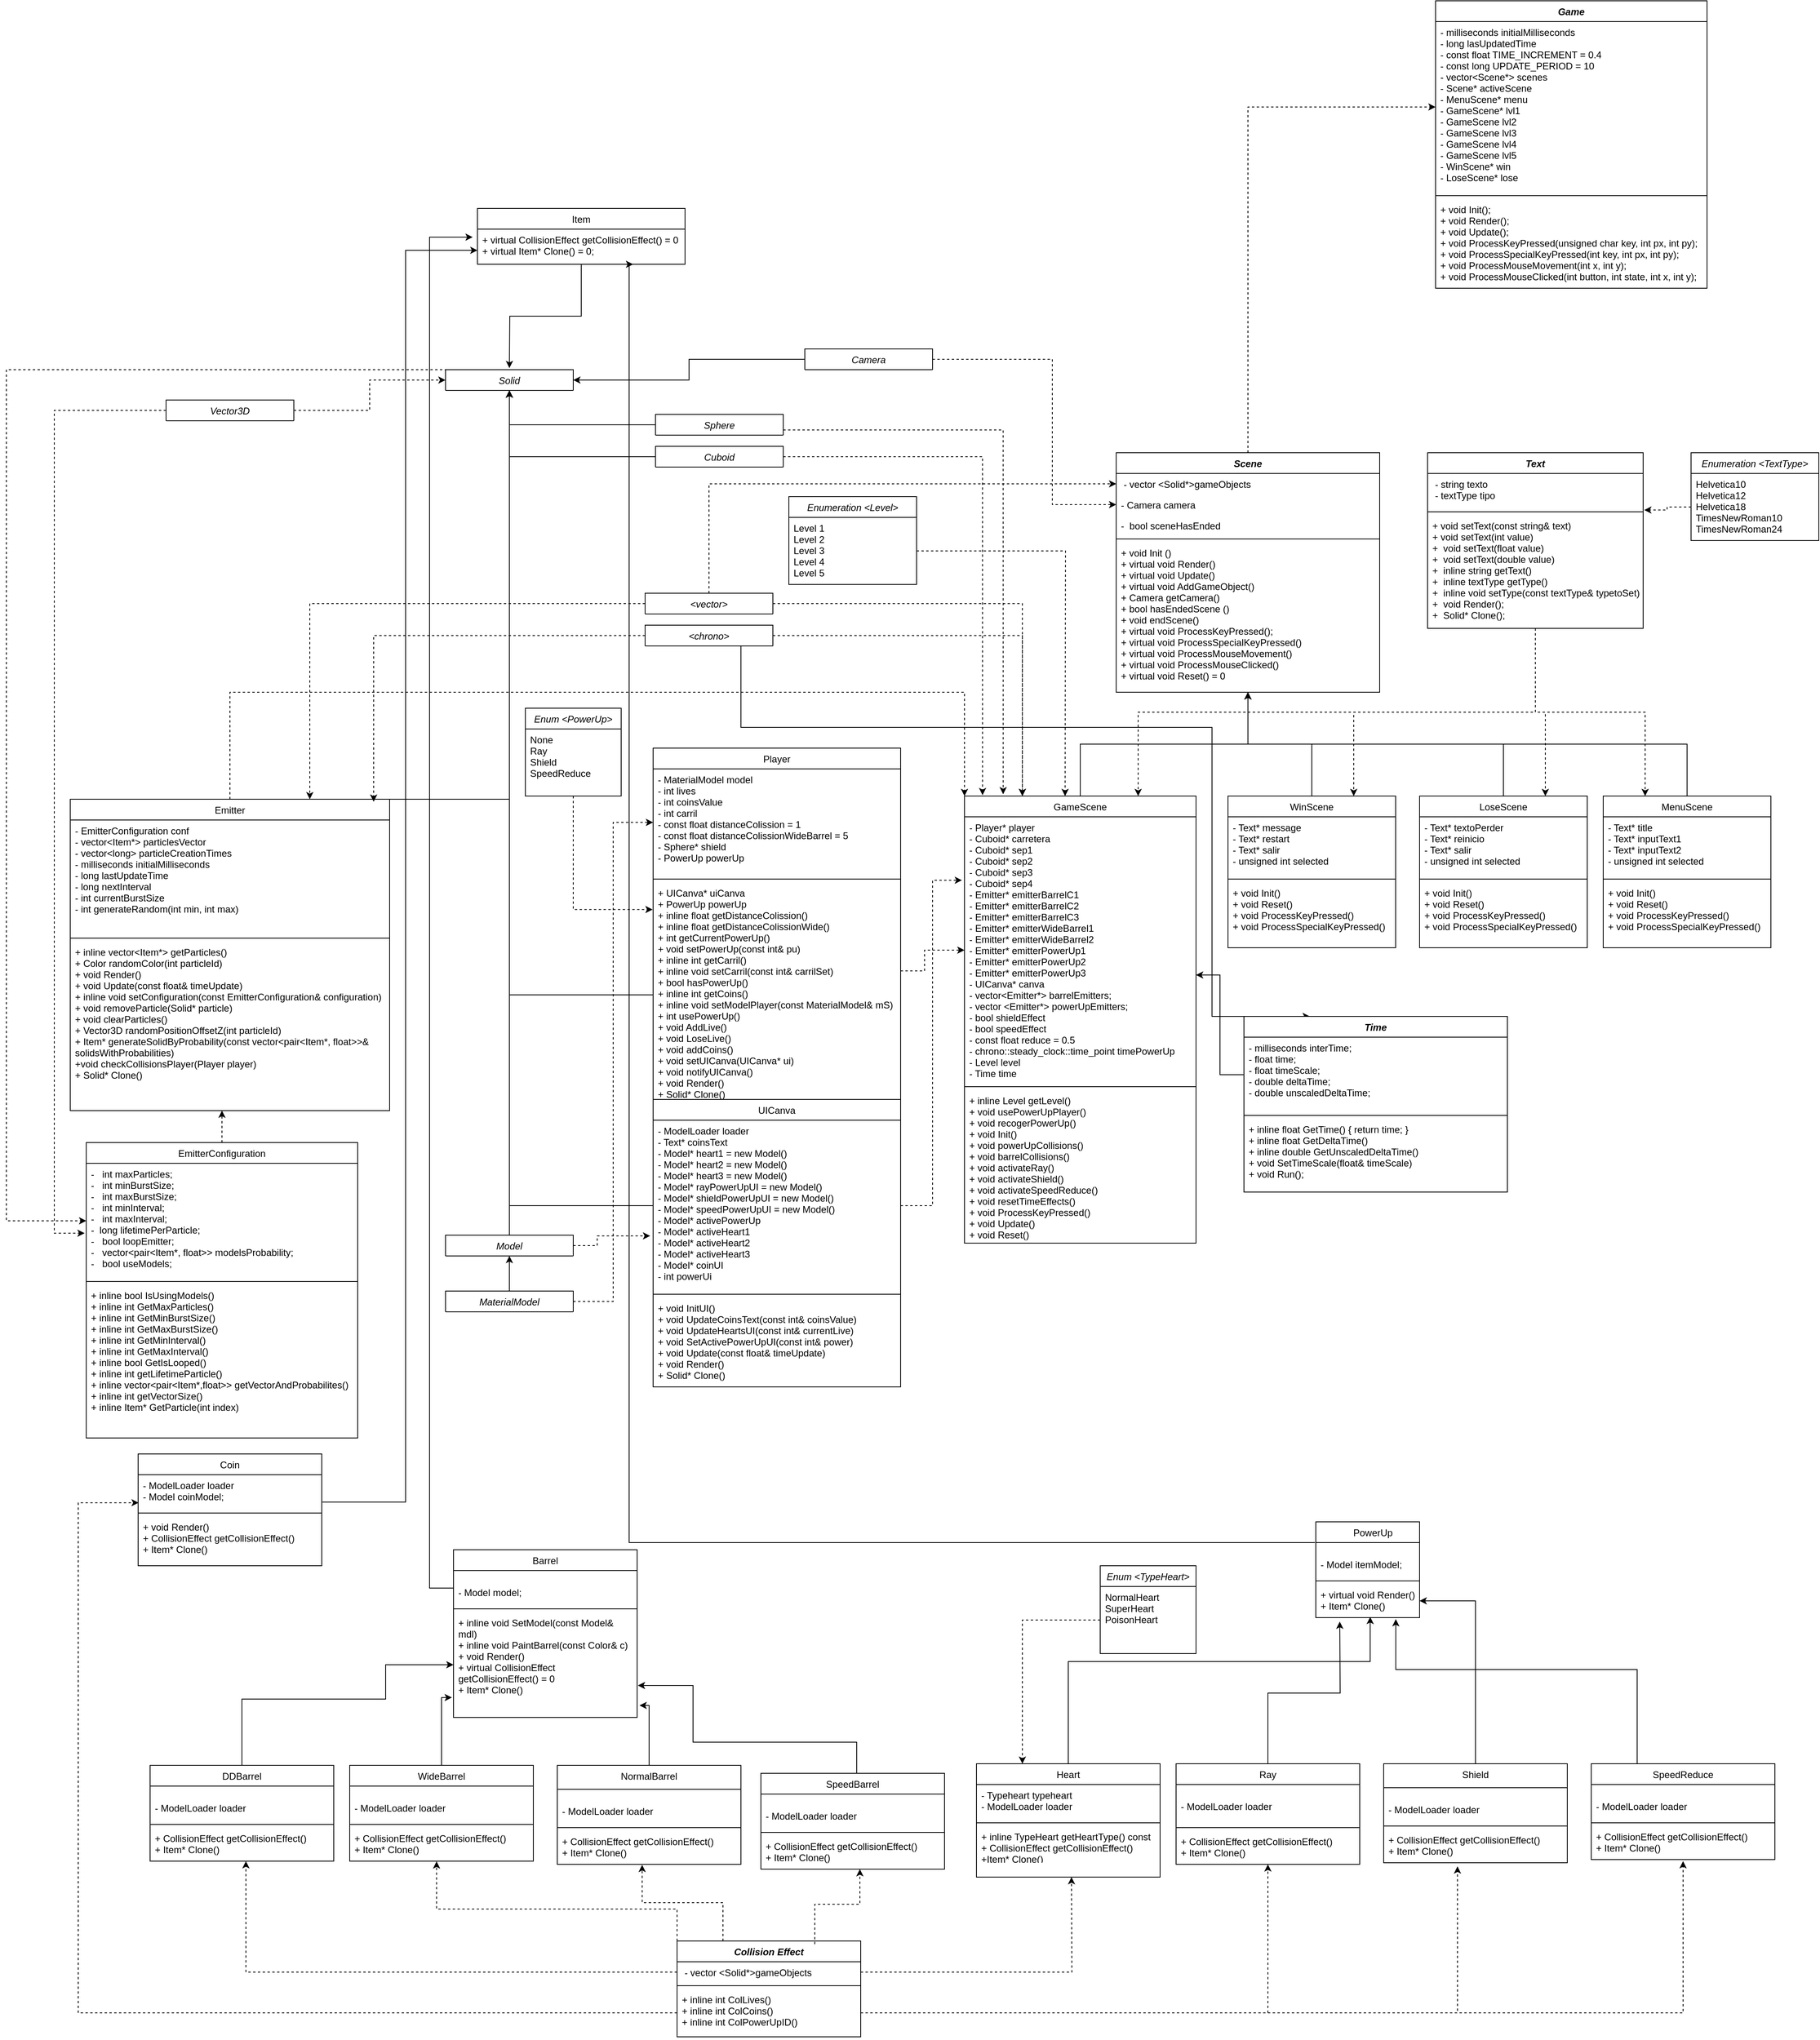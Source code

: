 <mxfile version="26.0.4">
  <diagram id="C5RBs43oDa-KdzZeNtuy" name="Page-1">
    <mxGraphModel grid="1" page="1" gridSize="10" guides="1" tooltips="1" connect="1" arrows="1" fold="1" pageScale="1" pageWidth="827" pageHeight="1169" math="0" shadow="0">
      <root>
        <mxCell id="WIyWlLk6GJQsqaUBKTNV-0" />
        <mxCell id="WIyWlLk6GJQsqaUBKTNV-1" parent="WIyWlLk6GJQsqaUBKTNV-0" />
        <mxCell id="qyGvKozQ2ItO-eMo8t-X-61" style="edgeStyle=orthogonalEdgeStyle;rounded=0;orthogonalLoop=1;jettySize=auto;html=1;exitX=0.5;exitY=0;exitDx=0;exitDy=0;entryX=0;entryY=0.5;entryDx=0;entryDy=0;dashed=1;" edge="1" parent="WIyWlLk6GJQsqaUBKTNV-1" source="zkfFHV4jXpPFQw0GAbJ--0" target="qyGvKozQ2ItO-eMo8t-X-56">
          <mxGeometry relative="1" as="geometry" />
        </mxCell>
        <mxCell id="zkfFHV4jXpPFQw0GAbJ--0" value="Scene" style="swimlane;fontStyle=3;align=center;verticalAlign=top;childLayout=stackLayout;horizontal=1;startSize=26;horizontalStack=0;resizeParent=1;resizeLast=0;collapsible=1;marginBottom=0;rounded=0;shadow=0;strokeWidth=1;" vertex="1" parent="WIyWlLk6GJQsqaUBKTNV-1">
          <mxGeometry x="-190" y="-494" width="330" height="300" as="geometry">
            <mxRectangle x="230" y="140" width="160" height="26" as="alternateBounds" />
          </mxGeometry>
        </mxCell>
        <mxCell id="zkfFHV4jXpPFQw0GAbJ--1" value=" - vector &lt;Solid*&gt;gameObjects" style="text;align=left;verticalAlign=top;spacingLeft=4;spacingRight=4;overflow=hidden;rotatable=0;points=[[0,0.5],[1,0.5]];portConstraint=eastwest;" vertex="1" parent="zkfFHV4jXpPFQw0GAbJ--0">
          <mxGeometry y="26" width="330" height="26" as="geometry" />
        </mxCell>
        <mxCell id="zkfFHV4jXpPFQw0GAbJ--2" value="- Camera camera" style="text;align=left;verticalAlign=top;spacingLeft=4;spacingRight=4;overflow=hidden;rotatable=0;points=[[0,0.5],[1,0.5]];portConstraint=eastwest;rounded=0;shadow=0;html=0;" vertex="1" parent="zkfFHV4jXpPFQw0GAbJ--0">
          <mxGeometry y="52" width="330" height="26" as="geometry" />
        </mxCell>
        <mxCell id="zkfFHV4jXpPFQw0GAbJ--3" value="-  bool sceneHasEnded" style="text;align=left;verticalAlign=top;spacingLeft=4;spacingRight=4;overflow=hidden;rotatable=0;points=[[0,0.5],[1,0.5]];portConstraint=eastwest;rounded=0;shadow=0;html=0;" vertex="1" parent="zkfFHV4jXpPFQw0GAbJ--0">
          <mxGeometry y="78" width="330" height="26" as="geometry" />
        </mxCell>
        <mxCell id="zkfFHV4jXpPFQw0GAbJ--4" value="" style="line;html=1;strokeWidth=1;align=left;verticalAlign=middle;spacingTop=-1;spacingLeft=3;spacingRight=3;rotatable=0;labelPosition=right;points=[];portConstraint=eastwest;" vertex="1" parent="zkfFHV4jXpPFQw0GAbJ--0">
          <mxGeometry y="104" width="330" height="8" as="geometry" />
        </mxCell>
        <mxCell id="zkfFHV4jXpPFQw0GAbJ--5" value="+ void Init ()&#xa;+ virtual void Render()&#xa;+ virtual void Update()&#xa;+ virtual void AddGameObject()&#xa;+ Camera getCamera()&#xa;+ bool hasEndedScene ()&#xa;+ void endScene()&#xa;+ virtual void ProcessKeyPressed();&#xa;+ virtual void ProcessSpecialKeyPressed()&#xa;+ virtual void ProcessMouseMovement()&#xa;+ virtual void ProcessMouseClicked()&#xa;+ virtual void Reset() = 0&#xa;" style="text;align=left;verticalAlign=top;spacingLeft=4;spacingRight=4;overflow=hidden;rotatable=0;points=[[0,0.5],[1,0.5]];portConstraint=eastwest;" vertex="1" parent="zkfFHV4jXpPFQw0GAbJ--0">
          <mxGeometry y="112" width="330" height="178" as="geometry" />
        </mxCell>
        <mxCell id="qyGvKozQ2ItO-eMo8t-X-40" style="edgeStyle=orthogonalEdgeStyle;rounded=0;orthogonalLoop=1;jettySize=auto;html=1;exitX=0.5;exitY=0;exitDx=0;exitDy=0;entryX=0.5;entryY=1;entryDx=0;entryDy=0;" edge="1" parent="WIyWlLk6GJQsqaUBKTNV-1" source="zkfFHV4jXpPFQw0GAbJ--6" target="zkfFHV4jXpPFQw0GAbJ--0">
          <mxGeometry relative="1" as="geometry" />
        </mxCell>
        <mxCell id="zkfFHV4jXpPFQw0GAbJ--6" value="GameScene" style="swimlane;fontStyle=0;align=center;verticalAlign=top;childLayout=stackLayout;horizontal=1;startSize=26;horizontalStack=0;resizeParent=1;resizeLast=0;collapsible=1;marginBottom=0;rounded=0;shadow=0;strokeWidth=1;" vertex="1" parent="WIyWlLk6GJQsqaUBKTNV-1">
          <mxGeometry x="-380" y="-64" width="290" height="560" as="geometry">
            <mxRectangle x="120" y="360" width="160" height="26" as="alternateBounds" />
          </mxGeometry>
        </mxCell>
        <mxCell id="zkfFHV4jXpPFQw0GAbJ--7" value="- Player* player&#xa;- Cuboid* carretera&#xa;- Cuboid* sep1&#xa;- Cuboid* sep2&#xa;- Cuboid* sep3&#xa;- Cuboid* sep4 &#xa;- Emitter* emitterBarrelC1 &#xa;- Emitter* emitterBarrelC2 &#xa;- Emitter* emitterBarrelC3 &#xa;- Emitter* emitterWideBarrel1 &#xa;- Emitter* emitterWideBarrel2 &#xa;- Emitter* emitterPowerUp1 &#xa;- Emitter* emitterPowerUp2 &#xa;- Emitter* emitterPowerUp3 &#xa;- UICanva* canva&#xa;- vector&lt;Emitter*&gt; barrelEmitters;&#xa;- vector &lt;Emitter*&gt; powerUpEmitters;&#xa;- bool shieldEffect &#xa;- bool speedEffect&#xa;- const float reduce = 0.5&#xa;- chrono::steady_clock::time_point timePowerUp&#xa;- Level level&#xa;- Time time" style="text;align=left;verticalAlign=top;spacingLeft=4;spacingRight=4;overflow=hidden;rotatable=0;points=[[0,0.5],[1,0.5]];portConstraint=eastwest;" vertex="1" parent="zkfFHV4jXpPFQw0GAbJ--6">
          <mxGeometry y="26" width="290" height="334" as="geometry" />
        </mxCell>
        <mxCell id="zkfFHV4jXpPFQw0GAbJ--9" value="" style="line;html=1;strokeWidth=1;align=left;verticalAlign=middle;spacingTop=-1;spacingLeft=3;spacingRight=3;rotatable=0;labelPosition=right;points=[];portConstraint=eastwest;" vertex="1" parent="zkfFHV4jXpPFQw0GAbJ--6">
          <mxGeometry y="360" width="290" height="8" as="geometry" />
        </mxCell>
        <mxCell id="zkfFHV4jXpPFQw0GAbJ--10" value="+ inline Level getLevel() &#xa;+ void usePowerUpPlayer()&#xa;+ void recogerPowerUp()&#xa;+ void Init()&#xa;+ void powerUpCollisions()&#xa;+ void barrelCollisions()&#xa;+ void activateRay()&#xa;+ void activateShield()&#xa;+ void activateSpeedReduce()&#xa;+ void resetTimeEffects()&#xa;+ void ProcessKeyPressed()&#xa;+ void Update()&#xa;+ void Reset()" style="text;align=left;verticalAlign=top;spacingLeft=4;spacingRight=4;overflow=hidden;rotatable=0;points=[[0,0.5],[1,0.5]];portConstraint=eastwest;fontStyle=0" vertex="1" parent="zkfFHV4jXpPFQw0GAbJ--6">
          <mxGeometry y="368" width="290" height="192" as="geometry" />
        </mxCell>
        <mxCell id="qyGvKozQ2ItO-eMo8t-X-0" value="Enumeration &lt;Level&gt;" style="swimlane;fontStyle=2;align=center;verticalAlign=top;childLayout=stackLayout;horizontal=1;startSize=26;horizontalStack=0;resizeParent=1;resizeLast=0;collapsible=1;marginBottom=0;rounded=0;shadow=0;strokeWidth=1;" vertex="1" parent="WIyWlLk6GJQsqaUBKTNV-1">
          <mxGeometry x="-600" y="-439" width="160" height="110" as="geometry">
            <mxRectangle x="230" y="140" width="160" height="26" as="alternateBounds" />
          </mxGeometry>
        </mxCell>
        <mxCell id="qyGvKozQ2ItO-eMo8t-X-2" value="Level 1&#xa;Level 2&#xa;Level 3&#xa;Level 4 &#xa;Level 5" style="text;align=left;verticalAlign=top;spacingLeft=4;spacingRight=4;overflow=hidden;rotatable=0;points=[[0,0.5],[1,0.5]];portConstraint=eastwest;rounded=0;shadow=0;html=0;" vertex="1" parent="qyGvKozQ2ItO-eMo8t-X-0">
          <mxGeometry y="26" width="160" height="84" as="geometry" />
        </mxCell>
        <mxCell id="qyGvKozQ2ItO-eMo8t-X-23" style="edgeStyle=orthogonalEdgeStyle;rounded=0;orthogonalLoop=1;jettySize=auto;html=1;exitX=0.5;exitY=0;exitDx=0;exitDy=0;entryX=0.5;entryY=1;entryDx=0;entryDy=0;" edge="1" parent="WIyWlLk6GJQsqaUBKTNV-1" source="qyGvKozQ2ItO-eMo8t-X-16" target="zkfFHV4jXpPFQw0GAbJ--0">
          <mxGeometry relative="1" as="geometry" />
        </mxCell>
        <mxCell id="qyGvKozQ2ItO-eMo8t-X-16" value="WinScene" style="swimlane;fontStyle=0;align=center;verticalAlign=top;childLayout=stackLayout;horizontal=1;startSize=26;horizontalStack=0;resizeParent=1;resizeLast=0;collapsible=1;marginBottom=0;rounded=0;shadow=0;strokeWidth=1;" vertex="1" parent="WIyWlLk6GJQsqaUBKTNV-1">
          <mxGeometry x="-50" y="-64" width="210" height="190" as="geometry">
            <mxRectangle x="120" y="360" width="160" height="26" as="alternateBounds" />
          </mxGeometry>
        </mxCell>
        <mxCell id="qyGvKozQ2ItO-eMo8t-X-17" value="- Text* message&#xa;- Text* restart&#xa;- Text* salir&#xa;- unsigned int selected&#xa;" style="text;align=left;verticalAlign=top;spacingLeft=4;spacingRight=4;overflow=hidden;rotatable=0;points=[[0,0.5],[1,0.5]];portConstraint=eastwest;" vertex="1" parent="qyGvKozQ2ItO-eMo8t-X-16">
          <mxGeometry y="26" width="210" height="74" as="geometry" />
        </mxCell>
        <mxCell id="qyGvKozQ2ItO-eMo8t-X-18" value="" style="line;html=1;strokeWidth=1;align=left;verticalAlign=middle;spacingTop=-1;spacingLeft=3;spacingRight=3;rotatable=0;labelPosition=right;points=[];portConstraint=eastwest;" vertex="1" parent="qyGvKozQ2ItO-eMo8t-X-16">
          <mxGeometry y="100" width="210" height="8" as="geometry" />
        </mxCell>
        <mxCell id="qyGvKozQ2ItO-eMo8t-X-19" value="+ void Init()&#xa;+ void Reset()&#xa;+ void ProcessKeyPressed()&#xa;+ void ProcessSpecialKeyPressed()" style="text;align=left;verticalAlign=top;spacingLeft=4;spacingRight=4;overflow=hidden;rotatable=0;points=[[0,0.5],[1,0.5]];portConstraint=eastwest;fontStyle=0" vertex="1" parent="qyGvKozQ2ItO-eMo8t-X-16">
          <mxGeometry y="108" width="210" height="82" as="geometry" />
        </mxCell>
        <mxCell id="eUKd4wo9xv5tM5uWWKsk-11" style="edgeStyle=orthogonalEdgeStyle;rounded=0;orthogonalLoop=1;jettySize=auto;html=1;exitX=0.5;exitY=0;exitDx=0;exitDy=0;entryX=0;entryY=0.5;entryDx=0;entryDy=0;dashed=1;" edge="1" parent="WIyWlLk6GJQsqaUBKTNV-1" source="qyGvKozQ2ItO-eMo8t-X-24" target="zkfFHV4jXpPFQw0GAbJ--1">
          <mxGeometry relative="1" as="geometry" />
        </mxCell>
        <mxCell id="eUKd4wo9xv5tM5uWWKsk-18" style="edgeStyle=orthogonalEdgeStyle;rounded=0;orthogonalLoop=1;jettySize=auto;html=1;exitX=1;exitY=0.5;exitDx=0;exitDy=0;entryX=0.25;entryY=0;entryDx=0;entryDy=0;dashed=1;" edge="1" parent="WIyWlLk6GJQsqaUBKTNV-1" source="qyGvKozQ2ItO-eMo8t-X-24" target="zkfFHV4jXpPFQw0GAbJ--6">
          <mxGeometry relative="1" as="geometry" />
        </mxCell>
        <mxCell id="eUKd4wo9xv5tM5uWWKsk-50" style="edgeStyle=elbowEdgeStyle;rounded=0;orthogonalLoop=1;jettySize=auto;html=1;exitX=0;exitY=0.5;exitDx=0;exitDy=0;entryX=0.75;entryY=0;entryDx=0;entryDy=0;dashed=1;" edge="1" parent="WIyWlLk6GJQsqaUBKTNV-1" source="qyGvKozQ2ItO-eMo8t-X-24" target="eUKd4wo9xv5tM5uWWKsk-36">
          <mxGeometry relative="1" as="geometry">
            <Array as="points">
              <mxPoint x="-1200" y="-180" />
            </Array>
          </mxGeometry>
        </mxCell>
        <mxCell id="qyGvKozQ2ItO-eMo8t-X-24" value="&lt;vector&gt;" style="swimlane;fontStyle=2;align=center;verticalAlign=top;childLayout=stackLayout;horizontal=1;startSize=26;horizontalStack=0;resizeParent=1;resizeLast=0;collapsible=1;marginBottom=0;rounded=0;shadow=0;strokeWidth=1;" collapsed="1" vertex="1" parent="WIyWlLk6GJQsqaUBKTNV-1">
          <mxGeometry x="-780" y="-318" width="160" height="26" as="geometry">
            <mxRectangle x="-180" y="700" width="160" height="30" as="alternateBounds" />
          </mxGeometry>
        </mxCell>
        <mxCell id="eUKd4wo9xv5tM5uWWKsk-17" style="edgeStyle=orthogonalEdgeStyle;rounded=0;orthogonalLoop=1;jettySize=auto;html=1;exitX=1;exitY=0.5;exitDx=0;exitDy=0;entryX=0.25;entryY=0;entryDx=0;entryDy=0;dashed=1;" edge="1" parent="WIyWlLk6GJQsqaUBKTNV-1" source="qyGvKozQ2ItO-eMo8t-X-26" target="zkfFHV4jXpPFQw0GAbJ--6">
          <mxGeometry relative="1" as="geometry" />
        </mxCell>
        <mxCell id="4nb4BcyhLwAWRvv1Huzy-9" style="edgeStyle=orthogonalEdgeStyle;rounded=0;orthogonalLoop=1;jettySize=auto;html=1;exitX=0.75;exitY=1;exitDx=0;exitDy=0;entryX=0.25;entryY=0;entryDx=0;entryDy=0;" edge="1" parent="WIyWlLk6GJQsqaUBKTNV-1" source="qyGvKozQ2ItO-eMo8t-X-26" target="4nb4BcyhLwAWRvv1Huzy-0">
          <mxGeometry relative="1" as="geometry">
            <Array as="points">
              <mxPoint x="-660" y="-150" />
              <mxPoint x="-70" y="-150" />
              <mxPoint x="-70" y="212" />
            </Array>
          </mxGeometry>
        </mxCell>
        <mxCell id="qyGvKozQ2ItO-eMo8t-X-26" value="&lt;chrono&gt;" style="swimlane;fontStyle=2;align=center;verticalAlign=top;childLayout=stackLayout;horizontal=1;startSize=26;horizontalStack=0;resizeParent=1;resizeLast=0;collapsible=1;marginBottom=0;rounded=0;shadow=0;strokeWidth=1;" collapsed="1" vertex="1" parent="WIyWlLk6GJQsqaUBKTNV-1">
          <mxGeometry x="-780" y="-278" width="160" height="26" as="geometry">
            <mxRectangle x="-180" y="750" width="160" height="30" as="alternateBounds" />
          </mxGeometry>
        </mxCell>
        <mxCell id="qyGvKozQ2ItO-eMo8t-X-34" style="edgeStyle=orthogonalEdgeStyle;rounded=0;orthogonalLoop=1;jettySize=auto;html=1;exitX=0.5;exitY=0;exitDx=0;exitDy=0;entryX=0.5;entryY=1;entryDx=0;entryDy=0;" edge="1" parent="WIyWlLk6GJQsqaUBKTNV-1" source="qyGvKozQ2ItO-eMo8t-X-30" target="zkfFHV4jXpPFQw0GAbJ--0">
          <mxGeometry relative="1" as="geometry" />
        </mxCell>
        <mxCell id="qyGvKozQ2ItO-eMo8t-X-30" value="LoseScene" style="swimlane;fontStyle=0;align=center;verticalAlign=top;childLayout=stackLayout;horizontal=1;startSize=26;horizontalStack=0;resizeParent=1;resizeLast=0;collapsible=1;marginBottom=0;rounded=0;shadow=0;strokeWidth=1;" vertex="1" parent="WIyWlLk6GJQsqaUBKTNV-1">
          <mxGeometry x="190" y="-64" width="210" height="190" as="geometry">
            <mxRectangle x="120" y="360" width="160" height="26" as="alternateBounds" />
          </mxGeometry>
        </mxCell>
        <mxCell id="qyGvKozQ2ItO-eMo8t-X-31" value="- Text* textoPerder&#xa;- Text* reinicio&#xa;- Text* salir&#xa;- unsigned int selected" style="text;align=left;verticalAlign=top;spacingLeft=4;spacingRight=4;overflow=hidden;rotatable=0;points=[[0,0.5],[1,0.5]];portConstraint=eastwest;" vertex="1" parent="qyGvKozQ2ItO-eMo8t-X-30">
          <mxGeometry y="26" width="210" height="74" as="geometry" />
        </mxCell>
        <mxCell id="qyGvKozQ2ItO-eMo8t-X-32" value="" style="line;html=1;strokeWidth=1;align=left;verticalAlign=middle;spacingTop=-1;spacingLeft=3;spacingRight=3;rotatable=0;labelPosition=right;points=[];portConstraint=eastwest;" vertex="1" parent="qyGvKozQ2ItO-eMo8t-X-30">
          <mxGeometry y="100" width="210" height="8" as="geometry" />
        </mxCell>
        <mxCell id="qyGvKozQ2ItO-eMo8t-X-33" value="+ void Init()&#xa;+ void Reset()&#xa;+ void ProcessKeyPressed()&#xa;+ void ProcessSpecialKeyPressed()" style="text;align=left;verticalAlign=top;spacingLeft=4;spacingRight=4;overflow=hidden;rotatable=0;points=[[0,0.5],[1,0.5]];portConstraint=eastwest;fontStyle=0" vertex="1" parent="qyGvKozQ2ItO-eMo8t-X-30">
          <mxGeometry y="108" width="210" height="82" as="geometry" />
        </mxCell>
        <mxCell id="qyGvKozQ2ItO-eMo8t-X-39" style="edgeStyle=orthogonalEdgeStyle;rounded=0;orthogonalLoop=1;jettySize=auto;html=1;exitX=0.5;exitY=0;exitDx=0;exitDy=0;entryX=0.5;entryY=1;entryDx=0;entryDy=0;" edge="1" parent="WIyWlLk6GJQsqaUBKTNV-1" source="qyGvKozQ2ItO-eMo8t-X-35" target="zkfFHV4jXpPFQw0GAbJ--0">
          <mxGeometry relative="1" as="geometry" />
        </mxCell>
        <mxCell id="qyGvKozQ2ItO-eMo8t-X-35" value="MenuScene" style="swimlane;fontStyle=0;align=center;verticalAlign=top;childLayout=stackLayout;horizontal=1;startSize=26;horizontalStack=0;resizeParent=1;resizeLast=0;collapsible=1;marginBottom=0;rounded=0;shadow=0;strokeWidth=1;" vertex="1" parent="WIyWlLk6GJQsqaUBKTNV-1">
          <mxGeometry x="420" y="-64" width="210" height="190" as="geometry">
            <mxRectangle x="120" y="360" width="160" height="26" as="alternateBounds" />
          </mxGeometry>
        </mxCell>
        <mxCell id="qyGvKozQ2ItO-eMo8t-X-36" value="- Text* title&#xa;- Text* inputText1&#xa;- Text* inputText2&#xa;- unsigned int selected" style="text;align=left;verticalAlign=top;spacingLeft=4;spacingRight=4;overflow=hidden;rotatable=0;points=[[0,0.5],[1,0.5]];portConstraint=eastwest;" vertex="1" parent="qyGvKozQ2ItO-eMo8t-X-35">
          <mxGeometry y="26" width="210" height="74" as="geometry" />
        </mxCell>
        <mxCell id="qyGvKozQ2ItO-eMo8t-X-37" value="" style="line;html=1;strokeWidth=1;align=left;verticalAlign=middle;spacingTop=-1;spacingLeft=3;spacingRight=3;rotatable=0;labelPosition=right;points=[];portConstraint=eastwest;" vertex="1" parent="qyGvKozQ2ItO-eMo8t-X-35">
          <mxGeometry y="100" width="210" height="8" as="geometry" />
        </mxCell>
        <mxCell id="qyGvKozQ2ItO-eMo8t-X-38" value="+ void Init()&#xa;+ void Reset()&#xa;+ void ProcessKeyPressed()&#xa;+ void ProcessSpecialKeyPressed()" style="text;align=left;verticalAlign=top;spacingLeft=4;spacingRight=4;overflow=hidden;rotatable=0;points=[[0,0.5],[1,0.5]];portConstraint=eastwest;fontStyle=0" vertex="1" parent="qyGvKozQ2ItO-eMo8t-X-35">
          <mxGeometry y="108" width="210" height="82" as="geometry" />
        </mxCell>
        <mxCell id="qyGvKozQ2ItO-eMo8t-X-50" style="edgeStyle=orthogonalEdgeStyle;rounded=0;orthogonalLoop=1;jettySize=auto;html=1;exitX=0.5;exitY=1;exitDx=0;exitDy=0;entryX=0.25;entryY=0;entryDx=0;entryDy=0;dashed=1;" edge="1" parent="WIyWlLk6GJQsqaUBKTNV-1" source="qyGvKozQ2ItO-eMo8t-X-41" target="qyGvKozQ2ItO-eMo8t-X-35">
          <mxGeometry relative="1" as="geometry" />
        </mxCell>
        <mxCell id="qyGvKozQ2ItO-eMo8t-X-51" style="edgeStyle=orthogonalEdgeStyle;rounded=0;orthogonalLoop=1;jettySize=auto;html=1;exitX=0.5;exitY=1;exitDx=0;exitDy=0;entryX=0.75;entryY=0;entryDx=0;entryDy=0;dashed=1;" edge="1" parent="WIyWlLk6GJQsqaUBKTNV-1" source="qyGvKozQ2ItO-eMo8t-X-41" target="qyGvKozQ2ItO-eMo8t-X-30">
          <mxGeometry relative="1" as="geometry" />
        </mxCell>
        <mxCell id="qyGvKozQ2ItO-eMo8t-X-52" style="edgeStyle=orthogonalEdgeStyle;rounded=0;orthogonalLoop=1;jettySize=auto;html=1;exitX=0.5;exitY=1;exitDx=0;exitDy=0;entryX=0.75;entryY=0;entryDx=0;entryDy=0;dashed=1;" edge="1" parent="WIyWlLk6GJQsqaUBKTNV-1" source="qyGvKozQ2ItO-eMo8t-X-41" target="qyGvKozQ2ItO-eMo8t-X-16">
          <mxGeometry relative="1" as="geometry" />
        </mxCell>
        <mxCell id="qyGvKozQ2ItO-eMo8t-X-53" style="edgeStyle=orthogonalEdgeStyle;rounded=0;orthogonalLoop=1;jettySize=auto;html=1;exitX=0.5;exitY=1;exitDx=0;exitDy=0;entryX=0.75;entryY=0;entryDx=0;entryDy=0;dashed=1;" edge="1" parent="WIyWlLk6GJQsqaUBKTNV-1" source="qyGvKozQ2ItO-eMo8t-X-41" target="zkfFHV4jXpPFQw0GAbJ--6">
          <mxGeometry relative="1" as="geometry" />
        </mxCell>
        <mxCell id="qyGvKozQ2ItO-eMo8t-X-41" value="Text" style="swimlane;fontStyle=3;align=center;verticalAlign=top;childLayout=stackLayout;horizontal=1;startSize=26;horizontalStack=0;resizeParent=1;resizeLast=0;collapsible=1;marginBottom=0;rounded=0;shadow=0;strokeWidth=1;" vertex="1" parent="WIyWlLk6GJQsqaUBKTNV-1">
          <mxGeometry x="200" y="-494" width="270" height="220" as="geometry">
            <mxRectangle x="230" y="140" width="160" height="26" as="alternateBounds" />
          </mxGeometry>
        </mxCell>
        <mxCell id="qyGvKozQ2ItO-eMo8t-X-42" value=" - string texto&#xa; - textType tipo" style="text;align=left;verticalAlign=top;spacingLeft=4;spacingRight=4;overflow=hidden;rotatable=0;points=[[0,0.5],[1,0.5]];portConstraint=eastwest;" vertex="1" parent="qyGvKozQ2ItO-eMo8t-X-41">
          <mxGeometry y="26" width="270" height="44" as="geometry" />
        </mxCell>
        <mxCell id="qyGvKozQ2ItO-eMo8t-X-45" value="" style="line;html=1;strokeWidth=1;align=left;verticalAlign=middle;spacingTop=-1;spacingLeft=3;spacingRight=3;rotatable=0;labelPosition=right;points=[];portConstraint=eastwest;" vertex="1" parent="qyGvKozQ2ItO-eMo8t-X-41">
          <mxGeometry y="70" width="270" height="8" as="geometry" />
        </mxCell>
        <mxCell id="qyGvKozQ2ItO-eMo8t-X-46" value="+ void setText(const string&amp; text)&#xa;+ void setText(int value)&#xa;+  void setText(float value) &#xa;+  void setText(double value)&#xa;+  inline string getText()&#xa;+  inline textType getType() &#xa;+  inline void setType(const textType&amp; typetoSet)&#xa;+  void Render();&#xa;+  Solid* Clone();" style="text;align=left;verticalAlign=top;spacingLeft=4;spacingRight=4;overflow=hidden;rotatable=0;points=[[0,0.5],[1,0.5]];portConstraint=eastwest;" vertex="1" parent="qyGvKozQ2ItO-eMo8t-X-41">
          <mxGeometry y="78" width="270" height="132" as="geometry" />
        </mxCell>
        <mxCell id="qyGvKozQ2ItO-eMo8t-X-47" value="Enumeration &lt;TextType&gt;" style="swimlane;fontStyle=2;align=center;verticalAlign=top;childLayout=stackLayout;horizontal=1;startSize=26;horizontalStack=0;resizeParent=1;resizeLast=0;collapsible=1;marginBottom=0;rounded=0;shadow=0;strokeWidth=1;" vertex="1" parent="WIyWlLk6GJQsqaUBKTNV-1">
          <mxGeometry x="530" y="-494" width="160" height="110" as="geometry">
            <mxRectangle x="230" y="140" width="160" height="26" as="alternateBounds" />
          </mxGeometry>
        </mxCell>
        <mxCell id="qyGvKozQ2ItO-eMo8t-X-48" value="Helvetica10&#xa;Helvetica12&#xa;Helvetica18&#xa;TimesNewRoman10&#xa;TimesNewRoman24" style="text;align=left;verticalAlign=top;spacingLeft=4;spacingRight=4;overflow=hidden;rotatable=0;points=[[0,0.5],[1,0.5]];portConstraint=eastwest;rounded=0;shadow=0;html=0;" vertex="1" parent="qyGvKozQ2ItO-eMo8t-X-47">
          <mxGeometry y="26" width="160" height="84" as="geometry" />
        </mxCell>
        <mxCell id="qyGvKozQ2ItO-eMo8t-X-49" style="edgeStyle=orthogonalEdgeStyle;rounded=0;orthogonalLoop=1;jettySize=auto;html=1;exitX=0;exitY=0.5;exitDx=0;exitDy=0;entryX=1.005;entryY=1.041;entryDx=0;entryDy=0;entryPerimeter=0;dashed=1;" edge="1" parent="WIyWlLk6GJQsqaUBKTNV-1" source="qyGvKozQ2ItO-eMo8t-X-48" target="qyGvKozQ2ItO-eMo8t-X-42">
          <mxGeometry relative="1" as="geometry" />
        </mxCell>
        <mxCell id="qyGvKozQ2ItO-eMo8t-X-55" value="Game" style="swimlane;fontStyle=3;align=center;verticalAlign=top;childLayout=stackLayout;horizontal=1;startSize=26;horizontalStack=0;resizeParent=1;resizeLast=0;collapsible=1;marginBottom=0;rounded=0;shadow=0;strokeWidth=1;" vertex="1" parent="WIyWlLk6GJQsqaUBKTNV-1">
          <mxGeometry x="210" y="-1060" width="340" height="360" as="geometry">
            <mxRectangle x="230" y="140" width="160" height="26" as="alternateBounds" />
          </mxGeometry>
        </mxCell>
        <mxCell id="qyGvKozQ2ItO-eMo8t-X-56" value="- milliseconds initialMilliseconds&#xa;- long lasUpdatedTime&#xa;- const float TIME_INCREMENT = 0.4&#xa;- const long UPDATE_PERIOD = 10&#xa;- vector&lt;Scene*&gt; scenes&#xa;- Scene* activeScene&#xa;- MenuScene* menu&#xa;- GameScene* lvl1&#xa;- GameScene lvl2&#xa;- GameScene lvl3&#xa;- GameScene lvl4&#xa;- GameScene lvl5&#xa;- WinScene* win&#xa;- LoseScene* lose" style="text;align=left;verticalAlign=top;spacingLeft=4;spacingRight=4;overflow=hidden;rotatable=0;points=[[0,0.5],[1,0.5]];portConstraint=eastwest;" vertex="1" parent="qyGvKozQ2ItO-eMo8t-X-55">
          <mxGeometry y="26" width="340" height="214" as="geometry" />
        </mxCell>
        <mxCell id="qyGvKozQ2ItO-eMo8t-X-59" value="" style="line;html=1;strokeWidth=1;align=left;verticalAlign=middle;spacingTop=-1;spacingLeft=3;spacingRight=3;rotatable=0;labelPosition=right;points=[];portConstraint=eastwest;" vertex="1" parent="qyGvKozQ2ItO-eMo8t-X-55">
          <mxGeometry y="240" width="340" height="8" as="geometry" />
        </mxCell>
        <mxCell id="qyGvKozQ2ItO-eMo8t-X-60" value="+ void Init();&#xa;+ void Render();&#xa;+ void Update();&#xa;+ void ProcessKeyPressed(unsigned char key, int px, int py);&#xa;+ void ProcessSpecialKeyPressed(int key, int px, int py);&#xa;+ void ProcessMouseMovement(int x, int y);&#xa;+ void ProcessMouseClicked(int button, int state, int x, int y);&#xa;" style="text;align=left;verticalAlign=top;spacingLeft=4;spacingRight=4;overflow=hidden;rotatable=0;points=[[0,0.5],[1,0.5]];portConstraint=eastwest;" vertex="1" parent="qyGvKozQ2ItO-eMo8t-X-55">
          <mxGeometry y="248" width="340" height="112" as="geometry" />
        </mxCell>
        <mxCell id="qyGvKozQ2ItO-eMo8t-X-62" value="Player" style="swimlane;fontStyle=0;align=center;verticalAlign=top;childLayout=stackLayout;horizontal=1;startSize=26;horizontalStack=0;resizeParent=1;resizeLast=0;collapsible=1;marginBottom=0;rounded=0;shadow=0;strokeWidth=1;" vertex="1" parent="WIyWlLk6GJQsqaUBKTNV-1">
          <mxGeometry x="-770" y="-124" width="310" height="450" as="geometry">
            <mxRectangle x="120" y="360" width="160" height="26" as="alternateBounds" />
          </mxGeometry>
        </mxCell>
        <mxCell id="qyGvKozQ2ItO-eMo8t-X-63" value="- MaterialModel model&#xa;- int lives&#xa;- int coinsValue&#xa;- int carril&#xa;- const float distanceColission = 1&#xa;- const float distanceColissionWideBarrel = 5&#xa;- Sphere* shield&#xa;- PowerUp powerUp" style="text;align=left;verticalAlign=top;spacingLeft=4;spacingRight=4;overflow=hidden;rotatable=0;points=[[0,0.5],[1,0.5]];portConstraint=eastwest;" vertex="1" parent="qyGvKozQ2ItO-eMo8t-X-62">
          <mxGeometry y="26" width="310" height="134" as="geometry" />
        </mxCell>
        <mxCell id="qyGvKozQ2ItO-eMo8t-X-64" value="" style="line;html=1;strokeWidth=1;align=left;verticalAlign=middle;spacingTop=-1;spacingLeft=3;spacingRight=3;rotatable=0;labelPosition=right;points=[];portConstraint=eastwest;" vertex="1" parent="qyGvKozQ2ItO-eMo8t-X-62">
          <mxGeometry y="160" width="310" height="8" as="geometry" />
        </mxCell>
        <mxCell id="qyGvKozQ2ItO-eMo8t-X-65" value="+ UICanva* uiCanva&#xa;+ PowerUp powerUp&#xa;+ inline float getDistanceColission()   &#xa;+ inline float getDistanceColissionWide() &#xa;+ int getCurrentPowerUp()&#xa;+ void setPowerUp(const int&amp; pu)&#xa;+ inline int getCarril() &#xa;+ inline void setCarril(const int&amp; carrilSet)&#xa;+ bool hasPowerUp() &#xa;+ inline int getCoins()&#xa;+ inline void setModelPlayer(const MaterialModel&amp; mS) &#xa;+ int usePowerUp()&#xa;+ void AddLive()&#xa;+ void LoseLive()&#xa;+ void addCoins()&#xa;+ void setUICanva(UICanva* ui)&#xa;+ void notifyUICanva()&#xa;+ void Render()&#xa;+ Solid* Clone()" style="text;align=left;verticalAlign=top;spacingLeft=4;spacingRight=4;overflow=hidden;rotatable=0;points=[[0,0.5],[1,0.5]];portConstraint=eastwest;fontStyle=0" vertex="1" parent="qyGvKozQ2ItO-eMo8t-X-62">
          <mxGeometry y="168" width="310" height="282" as="geometry" />
        </mxCell>
        <mxCell id="qyGvKozQ2ItO-eMo8t-X-67" value="UICanva" style="swimlane;fontStyle=0;align=center;verticalAlign=top;childLayout=stackLayout;horizontal=1;startSize=26;horizontalStack=0;resizeParent=1;resizeLast=0;collapsible=1;marginBottom=0;rounded=0;shadow=0;strokeWidth=1;" vertex="1" parent="WIyWlLk6GJQsqaUBKTNV-1">
          <mxGeometry x="-770" y="316" width="310" height="360" as="geometry">
            <mxRectangle x="-380" y="840" width="160" height="26" as="alternateBounds" />
          </mxGeometry>
        </mxCell>
        <mxCell id="qyGvKozQ2ItO-eMo8t-X-68" value="- ModelLoader loader&#xa;- Text* coinsText&#xa;- Model* heart1 = new Model()&#xa;- Model* heart2 = new Model()&#xa;- Model* heart3 = new Model()&#xa;- Model* rayPowerUpUI = new Model()&#xa;- Model* shieldPowerUpUI = new Model()&#xa;- Model* speedPowerUpUI = new Model()&#xa;- Model* activePowerUp &#xa;- Model* activeHeart1 &#xa;- Model* activeHeart2&#xa;- Model* activeHeart3 &#xa;- Model* coinUI &#xa;- int powerUi" style="text;align=left;verticalAlign=top;spacingLeft=4;spacingRight=4;overflow=hidden;rotatable=0;points=[[0,0.5],[1,0.5]];portConstraint=eastwest;" vertex="1" parent="qyGvKozQ2ItO-eMo8t-X-67">
          <mxGeometry y="26" width="310" height="214" as="geometry" />
        </mxCell>
        <mxCell id="qyGvKozQ2ItO-eMo8t-X-69" value="" style="line;html=1;strokeWidth=1;align=left;verticalAlign=middle;spacingTop=-1;spacingLeft=3;spacingRight=3;rotatable=0;labelPosition=right;points=[];portConstraint=eastwest;" vertex="1" parent="qyGvKozQ2ItO-eMo8t-X-67">
          <mxGeometry y="240" width="310" height="8" as="geometry" />
        </mxCell>
        <mxCell id="qyGvKozQ2ItO-eMo8t-X-70" value="+ void InitUI()&#xa;+ void UpdateCoinsText(const int&amp; coinsValue)    &#xa;+ void UpdateHeartsUI(const int&amp; currentLive)&#xa;+ void SetActivePowerUpUI(const int&amp; power)&#xa;+ void Update(const float&amp; timeUpdate)&#xa;+ void Render()&#xa;+ Solid* Clone()" style="text;align=left;verticalAlign=top;spacingLeft=4;spacingRight=4;overflow=hidden;rotatable=0;points=[[0,0.5],[1,0.5]];portConstraint=eastwest;fontStyle=0" vertex="1" parent="qyGvKozQ2ItO-eMo8t-X-67">
          <mxGeometry y="248" width="310" height="112" as="geometry" />
        </mxCell>
        <mxCell id="eUKd4wo9xv5tM5uWWKsk-30" style="edgeStyle=elbowEdgeStyle;rounded=0;orthogonalLoop=1;jettySize=auto;html=1;exitX=0.5;exitY=0;exitDx=0;exitDy=0;entryX=0.5;entryY=1;entryDx=0;entryDy=0;" edge="1" parent="WIyWlLk6GJQsqaUBKTNV-1" source="qyGvKozQ2ItO-eMo8t-X-72" target="eUKd4wo9xv5tM5uWWKsk-6">
          <mxGeometry relative="1" as="geometry">
            <Array as="points">
              <mxPoint x="-950" y="-24" />
            </Array>
          </mxGeometry>
        </mxCell>
        <mxCell id="qyGvKozQ2ItO-eMo8t-X-72" value="Model" style="swimlane;fontStyle=2;align=center;verticalAlign=top;childLayout=stackLayout;horizontal=1;startSize=26;horizontalStack=0;resizeParent=1;resizeLast=0;collapsible=1;marginBottom=0;rounded=0;shadow=0;strokeWidth=1;" collapsed="1" vertex="1" parent="WIyWlLk6GJQsqaUBKTNV-1">
          <mxGeometry x="-1030" y="486" width="160" height="26" as="geometry">
            <mxRectangle x="-180" y="700" width="160" height="30" as="alternateBounds" />
          </mxGeometry>
        </mxCell>
        <mxCell id="qyGvKozQ2ItO-eMo8t-X-73" style="edgeStyle=orthogonalEdgeStyle;rounded=0;orthogonalLoop=1;jettySize=auto;html=1;exitX=1;exitY=0.5;exitDx=0;exitDy=0;entryX=-0.012;entryY=0.677;entryDx=0;entryDy=0;entryPerimeter=0;dashed=1;" edge="1" parent="WIyWlLk6GJQsqaUBKTNV-1" source="qyGvKozQ2ItO-eMo8t-X-72" target="qyGvKozQ2ItO-eMo8t-X-68">
          <mxGeometry relative="1" as="geometry">
            <Array as="points">
              <mxPoint x="-840" y="499" />
              <mxPoint x="-840" y="487" />
            </Array>
          </mxGeometry>
        </mxCell>
        <mxCell id="eUKd4wo9xv5tM5uWWKsk-27" style="edgeStyle=elbowEdgeStyle;rounded=0;orthogonalLoop=1;jettySize=auto;html=1;exitX=0;exitY=0.5;exitDx=0;exitDy=0;entryX=0.5;entryY=1;entryDx=0;entryDy=0;" edge="1" parent="WIyWlLk6GJQsqaUBKTNV-1" source="eUKd4wo9xv5tM5uWWKsk-1" target="eUKd4wo9xv5tM5uWWKsk-6">
          <mxGeometry relative="1" as="geometry">
            <Array as="points">
              <mxPoint x="-950" y="-544" />
            </Array>
          </mxGeometry>
        </mxCell>
        <mxCell id="eUKd4wo9xv5tM5uWWKsk-1" value="Sphere" style="swimlane;fontStyle=2;align=center;verticalAlign=top;childLayout=stackLayout;horizontal=1;startSize=26;horizontalStack=0;resizeParent=1;resizeLast=0;collapsible=1;marginBottom=0;rounded=0;shadow=0;strokeWidth=1;" collapsed="1" vertex="1" parent="WIyWlLk6GJQsqaUBKTNV-1">
          <mxGeometry x="-767" y="-542" width="160" height="26" as="geometry">
            <mxRectangle x="-180" y="700" width="160" height="30" as="alternateBounds" />
          </mxGeometry>
        </mxCell>
        <mxCell id="eUKd4wo9xv5tM5uWWKsk-26" style="edgeStyle=elbowEdgeStyle;rounded=0;orthogonalLoop=1;jettySize=auto;html=1;exitX=0;exitY=0.5;exitDx=0;exitDy=0;entryX=0.5;entryY=1;entryDx=0;entryDy=0;" edge="1" parent="WIyWlLk6GJQsqaUBKTNV-1" source="eUKd4wo9xv5tM5uWWKsk-2" target="eUKd4wo9xv5tM5uWWKsk-6">
          <mxGeometry relative="1" as="geometry">
            <Array as="points">
              <mxPoint x="-950" y="-534" />
            </Array>
          </mxGeometry>
        </mxCell>
        <mxCell id="eUKd4wo9xv5tM5uWWKsk-2" value="Cuboid" style="swimlane;fontStyle=2;align=center;verticalAlign=top;childLayout=stackLayout;horizontal=1;startSize=26;horizontalStack=0;resizeParent=1;resizeLast=0;collapsible=1;marginBottom=0;rounded=0;shadow=0;strokeWidth=1;" collapsed="1" vertex="1" parent="WIyWlLk6GJQsqaUBKTNV-1">
          <mxGeometry x="-767" y="-502" width="160" height="26" as="geometry">
            <mxRectangle x="-180" y="700" width="160" height="30" as="alternateBounds" />
          </mxGeometry>
        </mxCell>
        <mxCell id="eUKd4wo9xv5tM5uWWKsk-62" style="edgeStyle=elbowEdgeStyle;rounded=0;orthogonalLoop=1;jettySize=auto;html=1;exitX=0.5;exitY=0;exitDx=0;exitDy=0;entryX=0;entryY=0.5;entryDx=0;entryDy=0;dashed=1;" edge="1" parent="WIyWlLk6GJQsqaUBKTNV-1" source="eUKd4wo9xv5tM5uWWKsk-6" target="eUKd4wo9xv5tM5uWWKsk-53">
          <mxGeometry relative="1" as="geometry">
            <Array as="points">
              <mxPoint x="-1580" y="10" />
            </Array>
          </mxGeometry>
        </mxCell>
        <mxCell id="eUKd4wo9xv5tM5uWWKsk-6" value="Solid" style="swimlane;fontStyle=2;align=center;verticalAlign=top;childLayout=stackLayout;horizontal=1;startSize=26;horizontalStack=0;resizeParent=1;resizeLast=0;collapsible=1;marginBottom=0;rounded=0;shadow=0;strokeWidth=1;" collapsed="1" vertex="1" parent="WIyWlLk6GJQsqaUBKTNV-1">
          <mxGeometry x="-1030" y="-598" width="160" height="26" as="geometry">
            <mxRectangle x="-180" y="700" width="160" height="30" as="alternateBounds" />
          </mxGeometry>
        </mxCell>
        <mxCell id="eUKd4wo9xv5tM5uWWKsk-15" value="" style="edgeStyle=orthogonalEdgeStyle;rounded=0;orthogonalLoop=1;jettySize=auto;html=1;dashed=1;" edge="1" parent="WIyWlLk6GJQsqaUBKTNV-1" source="qyGvKozQ2ItO-eMo8t-X-65" target="zkfFHV4jXpPFQw0GAbJ--7">
          <mxGeometry relative="1" as="geometry">
            <Array as="points">
              <mxPoint x="-430" y="155" />
              <mxPoint x="-430" y="129" />
            </Array>
          </mxGeometry>
        </mxCell>
        <mxCell id="eUKd4wo9xv5tM5uWWKsk-19" style="edgeStyle=orthogonalEdgeStyle;rounded=0;orthogonalLoop=1;jettySize=auto;html=1;dashed=1;" edge="1" parent="WIyWlLk6GJQsqaUBKTNV-1" source="qyGvKozQ2ItO-eMo8t-X-2">
          <mxGeometry relative="1" as="geometry">
            <mxPoint x="-254" y="-64" as="targetPoint" />
          </mxGeometry>
        </mxCell>
        <mxCell id="eUKd4wo9xv5tM5uWWKsk-20" style="edgeStyle=orthogonalEdgeStyle;rounded=0;orthogonalLoop=1;jettySize=auto;html=1;exitX=1;exitY=0.5;exitDx=0;exitDy=0;entryX=0.078;entryY=-0.002;entryDx=0;entryDy=0;entryPerimeter=0;dashed=1;" edge="1" parent="WIyWlLk6GJQsqaUBKTNV-1" source="eUKd4wo9xv5tM5uWWKsk-2" target="zkfFHV4jXpPFQw0GAbJ--6">
          <mxGeometry relative="1" as="geometry" />
        </mxCell>
        <mxCell id="eUKd4wo9xv5tM5uWWKsk-21" style="edgeStyle=orthogonalEdgeStyle;rounded=0;orthogonalLoop=1;jettySize=auto;html=1;exitX=1;exitY=0.75;exitDx=0;exitDy=0;entryX=0.167;entryY=-0.004;entryDx=0;entryDy=0;entryPerimeter=0;dashed=1;" edge="1" parent="WIyWlLk6GJQsqaUBKTNV-1" source="eUKd4wo9xv5tM5uWWKsk-1" target="zkfFHV4jXpPFQw0GAbJ--6">
          <mxGeometry relative="1" as="geometry" />
        </mxCell>
        <mxCell id="eUKd4wo9xv5tM5uWWKsk-28" style="edgeStyle=elbowEdgeStyle;rounded=0;orthogonalLoop=1;jettySize=auto;html=1;exitX=0;exitY=0.5;exitDx=0;exitDy=0;entryX=0.5;entryY=1;entryDx=0;entryDy=0;" edge="1" parent="WIyWlLk6GJQsqaUBKTNV-1" source="qyGvKozQ2ItO-eMo8t-X-65" target="eUKd4wo9xv5tM5uWWKsk-6">
          <mxGeometry relative="1" as="geometry">
            <Array as="points">
              <mxPoint x="-950" y="-224" />
            </Array>
          </mxGeometry>
        </mxCell>
        <mxCell id="eUKd4wo9xv5tM5uWWKsk-29" style="edgeStyle=elbowEdgeStyle;rounded=0;orthogonalLoop=1;jettySize=auto;html=1;exitX=0;exitY=0.5;exitDx=0;exitDy=0;entryX=0.5;entryY=1;entryDx=0;entryDy=0;" edge="1" parent="WIyWlLk6GJQsqaUBKTNV-1" source="qyGvKozQ2ItO-eMo8t-X-68" target="eUKd4wo9xv5tM5uWWKsk-6">
          <mxGeometry relative="1" as="geometry">
            <Array as="points">
              <mxPoint x="-950" y="-54" />
            </Array>
          </mxGeometry>
        </mxCell>
        <mxCell id="eUKd4wo9xv5tM5uWWKsk-34" style="edgeStyle=elbowEdgeStyle;rounded=0;orthogonalLoop=1;jettySize=auto;html=1;exitX=0.5;exitY=0;exitDx=0;exitDy=0;entryX=0.5;entryY=1;entryDx=0;entryDy=0;" edge="1" parent="WIyWlLk6GJQsqaUBKTNV-1" source="eUKd4wo9xv5tM5uWWKsk-33" target="qyGvKozQ2ItO-eMo8t-X-72">
          <mxGeometry relative="1" as="geometry" />
        </mxCell>
        <mxCell id="eUKd4wo9xv5tM5uWWKsk-35" style="edgeStyle=elbowEdgeStyle;rounded=0;orthogonalLoop=1;jettySize=auto;html=1;exitX=1;exitY=0.5;exitDx=0;exitDy=0;entryX=0;entryY=0.5;entryDx=0;entryDy=0;dashed=1;" edge="1" parent="WIyWlLk6GJQsqaUBKTNV-1" source="eUKd4wo9xv5tM5uWWKsk-33" target="qyGvKozQ2ItO-eMo8t-X-63">
          <mxGeometry relative="1" as="geometry" />
        </mxCell>
        <mxCell id="eUKd4wo9xv5tM5uWWKsk-33" value="MaterialModel" style="swimlane;fontStyle=2;align=center;verticalAlign=top;childLayout=stackLayout;horizontal=1;startSize=26;horizontalStack=0;resizeParent=1;resizeLast=0;collapsible=1;marginBottom=0;rounded=0;shadow=0;strokeWidth=1;" collapsed="1" vertex="1" parent="WIyWlLk6GJQsqaUBKTNV-1">
          <mxGeometry x="-1030" y="556" width="160" height="26" as="geometry">
            <mxRectangle x="-180" y="700" width="160" height="30" as="alternateBounds" />
          </mxGeometry>
        </mxCell>
        <mxCell id="eUKd4wo9xv5tM5uWWKsk-41" style="edgeStyle=elbowEdgeStyle;rounded=0;orthogonalLoop=1;jettySize=auto;html=1;exitX=0.5;exitY=0;exitDx=0;exitDy=0;entryX=0.5;entryY=1;entryDx=0;entryDy=0;" edge="1" parent="WIyWlLk6GJQsqaUBKTNV-1" source="eUKd4wo9xv5tM5uWWKsk-36" target="eUKd4wo9xv5tM5uWWKsk-6">
          <mxGeometry relative="1" as="geometry">
            <Array as="points">
              <mxPoint x="-950" y="-374" />
            </Array>
          </mxGeometry>
        </mxCell>
        <mxCell id="eUKd4wo9xv5tM5uWWKsk-44" style="edgeStyle=elbowEdgeStyle;rounded=0;orthogonalLoop=1;jettySize=auto;html=1;exitX=0.5;exitY=0;exitDx=0;exitDy=0;entryX=0;entryY=0;entryDx=0;entryDy=0;dashed=1;" edge="1" parent="WIyWlLk6GJQsqaUBKTNV-1" source="eUKd4wo9xv5tM5uWWKsk-36" target="zkfFHV4jXpPFQw0GAbJ--6">
          <mxGeometry relative="1" as="geometry">
            <mxPoint x="-600" y="-204" as="targetPoint" />
            <Array as="points">
              <mxPoint x="-820" y="-194" />
            </Array>
          </mxGeometry>
        </mxCell>
        <mxCell id="eUKd4wo9xv5tM5uWWKsk-36" value="Emitter" style="swimlane;fontStyle=0;align=center;verticalAlign=top;childLayout=stackLayout;horizontal=1;startSize=26;horizontalStack=0;resizeParent=1;resizeLast=0;collapsible=1;marginBottom=0;rounded=0;shadow=0;strokeWidth=1;" vertex="1" parent="WIyWlLk6GJQsqaUBKTNV-1">
          <mxGeometry x="-1500" y="-60" width="400" height="390" as="geometry">
            <mxRectangle x="120" y="360" width="160" height="26" as="alternateBounds" />
          </mxGeometry>
        </mxCell>
        <mxCell id="eUKd4wo9xv5tM5uWWKsk-37" value="- EmitterConfiguration conf&#xa;- vector&lt;Item*&gt; particlesVector&#xa;- vector&lt;long&gt; particleCreationTimes&#xa;- milliseconds initialMilliseconds&#xa;- long lastUpdateTime&#xa;- long nextInterval&#xa;- int currentBurstSize&#xa;- int generateRandom(int min, int max)" style="text;align=left;verticalAlign=top;spacingLeft=4;spacingRight=4;overflow=hidden;rotatable=0;points=[[0,0.5],[1,0.5]];portConstraint=eastwest;" vertex="1" parent="eUKd4wo9xv5tM5uWWKsk-36">
          <mxGeometry y="26" width="400" height="144" as="geometry" />
        </mxCell>
        <mxCell id="eUKd4wo9xv5tM5uWWKsk-38" value="" style="line;html=1;strokeWidth=1;align=left;verticalAlign=middle;spacingTop=-1;spacingLeft=3;spacingRight=3;rotatable=0;labelPosition=right;points=[];portConstraint=eastwest;" vertex="1" parent="eUKd4wo9xv5tM5uWWKsk-36">
          <mxGeometry y="170" width="400" height="8" as="geometry" />
        </mxCell>
        <mxCell id="eUKd4wo9xv5tM5uWWKsk-39" value="+ inline vector&lt;Item*&gt; getParticles()&#xa;+ Color randomColor(int particleId)&#xa;+ void Render()&#xa;+ void Update(const float&amp; timeUpdate)&#xa;+ inline void setConfiguration(const EmitterConfiguration&amp; configuration)&#xa;+ void removeParticle(Solid* particle)&#xa;+ void clearParticles()    &#xa;+ Vector3D randomPositionOffsetZ(int particleId)&#xa;+ Item* generateSolidByProbability(const vector&lt;pair&lt;Item*, float&gt;&gt;&amp; &#xa;solidsWithProbabilities)&#xa;+void checkCollisionsPlayer(Player player)&#xa;+ Solid* Clone()" style="text;align=left;verticalAlign=top;spacingLeft=4;spacingRight=4;overflow=hidden;rotatable=0;points=[[0,0.5],[1,0.5]];portConstraint=eastwest;fontStyle=0" vertex="1" parent="eUKd4wo9xv5tM5uWWKsk-36">
          <mxGeometry y="178" width="400" height="212" as="geometry" />
        </mxCell>
        <mxCell id="eUKd4wo9xv5tM5uWWKsk-46" style="edgeStyle=elbowEdgeStyle;rounded=0;orthogonalLoop=1;jettySize=auto;html=1;exitX=1;exitY=0.5;exitDx=0;exitDy=0;entryX=-0.011;entryY=0.238;entryDx=0;entryDy=0;entryPerimeter=0;dashed=1;" edge="1" parent="WIyWlLk6GJQsqaUBKTNV-1" source="qyGvKozQ2ItO-eMo8t-X-68" target="zkfFHV4jXpPFQw0GAbJ--7">
          <mxGeometry relative="1" as="geometry">
            <Array as="points">
              <mxPoint x="-420" y="240" />
            </Array>
          </mxGeometry>
        </mxCell>
        <mxCell id="eUKd4wo9xv5tM5uWWKsk-48" style="edgeStyle=elbowEdgeStyle;rounded=0;orthogonalLoop=1;jettySize=auto;html=1;exitX=0;exitY=0.5;exitDx=0;exitDy=0;entryX=1;entryY=0.5;entryDx=0;entryDy=0;" edge="1" parent="WIyWlLk6GJQsqaUBKTNV-1" source="eUKd4wo9xv5tM5uWWKsk-47" target="eUKd4wo9xv5tM5uWWKsk-6">
          <mxGeometry relative="1" as="geometry" />
        </mxCell>
        <mxCell id="eUKd4wo9xv5tM5uWWKsk-49" style="edgeStyle=elbowEdgeStyle;rounded=0;orthogonalLoop=1;jettySize=auto;html=1;exitX=1;exitY=0.5;exitDx=0;exitDy=0;entryX=0;entryY=0.5;entryDx=0;entryDy=0;dashed=1;" edge="1" parent="WIyWlLk6GJQsqaUBKTNV-1" source="eUKd4wo9xv5tM5uWWKsk-47" target="zkfFHV4jXpPFQw0GAbJ--2">
          <mxGeometry relative="1" as="geometry">
            <Array as="points">
              <mxPoint x="-270" y="-514" />
            </Array>
          </mxGeometry>
        </mxCell>
        <mxCell id="eUKd4wo9xv5tM5uWWKsk-47" value="Camera" style="swimlane;fontStyle=2;align=center;verticalAlign=top;childLayout=stackLayout;horizontal=1;startSize=26;horizontalStack=0;resizeParent=1;resizeLast=0;collapsible=1;marginBottom=0;rounded=0;shadow=0;strokeWidth=1;" collapsed="1" vertex="1" parent="WIyWlLk6GJQsqaUBKTNV-1">
          <mxGeometry x="-580" y="-624" width="160" height="26" as="geometry">
            <mxRectangle x="-180" y="700" width="160" height="30" as="alternateBounds" />
          </mxGeometry>
        </mxCell>
        <mxCell id="eUKd4wo9xv5tM5uWWKsk-51" style="edgeStyle=elbowEdgeStyle;rounded=0;orthogonalLoop=1;jettySize=auto;html=1;exitX=0;exitY=0.5;exitDx=0;exitDy=0;entryX=0.952;entryY=0.008;entryDx=0;entryDy=0;entryPerimeter=0;dashed=1;" edge="1" parent="WIyWlLk6GJQsqaUBKTNV-1" source="qyGvKozQ2ItO-eMo8t-X-26" target="eUKd4wo9xv5tM5uWWKsk-36">
          <mxGeometry relative="1" as="geometry">
            <Array as="points">
              <mxPoint x="-1120" y="-160" />
            </Array>
          </mxGeometry>
        </mxCell>
        <mxCell id="eUKd4wo9xv5tM5uWWKsk-111" style="edgeStyle=elbowEdgeStyle;rounded=0;orthogonalLoop=1;jettySize=auto;html=1;exitX=0.5;exitY=0;exitDx=0;exitDy=0;dashed=1;" edge="1" parent="WIyWlLk6GJQsqaUBKTNV-1" source="eUKd4wo9xv5tM5uWWKsk-52" target="eUKd4wo9xv5tM5uWWKsk-39">
          <mxGeometry relative="1" as="geometry">
            <mxPoint x="-1324.667" y="290" as="targetPoint" />
          </mxGeometry>
        </mxCell>
        <mxCell id="eUKd4wo9xv5tM5uWWKsk-52" value="EmitterConfiguration" style="swimlane;fontStyle=0;align=center;verticalAlign=top;childLayout=stackLayout;horizontal=1;startSize=26;horizontalStack=0;resizeParent=1;resizeLast=0;collapsible=1;marginBottom=0;rounded=0;shadow=0;strokeWidth=1;" vertex="1" parent="WIyWlLk6GJQsqaUBKTNV-1">
          <mxGeometry x="-1480" y="370" width="340" height="370" as="geometry">
            <mxRectangle x="120" y="360" width="160" height="26" as="alternateBounds" />
          </mxGeometry>
        </mxCell>
        <mxCell id="eUKd4wo9xv5tM5uWWKsk-53" value="-   int maxParticles;&#xa;-   int minBurstSize;&#xa;-   int maxBurstSize;&#xa;-   int minInterval;&#xa;-   int maxInterval;&#xa;-  long lifetimePerParticle;&#xa;-   bool loopEmitter;&#xa;-   vector&lt;pair&lt;Item*, float&gt;&gt; modelsProbability;&#xa;-   bool useModels;" style="text;align=left;verticalAlign=top;spacingLeft=4;spacingRight=4;overflow=hidden;rotatable=0;points=[[0,0.5],[1,0.5]];portConstraint=eastwest;" vertex="1" parent="eUKd4wo9xv5tM5uWWKsk-52">
          <mxGeometry y="26" width="340" height="144" as="geometry" />
        </mxCell>
        <mxCell id="eUKd4wo9xv5tM5uWWKsk-54" value="" style="line;html=1;strokeWidth=1;align=left;verticalAlign=middle;spacingTop=-1;spacingLeft=3;spacingRight=3;rotatable=0;labelPosition=right;points=[];portConstraint=eastwest;" vertex="1" parent="eUKd4wo9xv5tM5uWWKsk-52">
          <mxGeometry y="170" width="340" height="8" as="geometry" />
        </mxCell>
        <mxCell id="eUKd4wo9xv5tM5uWWKsk-55" value="+ inline bool IsUsingModels()&#xa;+ inline int GetMaxParticles()&#xa;+ inline int GetMinBurstSize()&#xa;+ inline int GetMaxBurstSize()&#xa;+ inline int GetMinInterval()&#xa;+ inline int GetMaxInterval() &#xa;+ inline bool GetIsLooped()&#xa;+ inline int getLifetimeParticle()&#xa;+ inline vector&lt;pair&lt;Item*,float&gt;&gt; getVectorAndProbabilites()&#xa;+ inline int getVectorSize()&#xa;+ inline Item* GetParticle(int index) " style="text;align=left;verticalAlign=top;spacingLeft=4;spacingRight=4;overflow=hidden;rotatable=0;points=[[0,0.5],[1,0.5]];portConstraint=eastwest;fontStyle=0" vertex="1" parent="eUKd4wo9xv5tM5uWWKsk-52">
          <mxGeometry y="178" width="340" height="172" as="geometry" />
        </mxCell>
        <mxCell id="eUKd4wo9xv5tM5uWWKsk-60" style="edgeStyle=elbowEdgeStyle;rounded=0;orthogonalLoop=1;jettySize=auto;html=1;exitX=1;exitY=0.5;exitDx=0;exitDy=0;entryX=0;entryY=0.5;entryDx=0;entryDy=0;dashed=1;" edge="1" parent="WIyWlLk6GJQsqaUBKTNV-1" source="eUKd4wo9xv5tM5uWWKsk-59" target="eUKd4wo9xv5tM5uWWKsk-6">
          <mxGeometry relative="1" as="geometry" />
        </mxCell>
        <mxCell id="eUKd4wo9xv5tM5uWWKsk-59" value="Vector3D" style="swimlane;fontStyle=2;align=center;verticalAlign=top;childLayout=stackLayout;horizontal=1;startSize=26;horizontalStack=0;resizeParent=1;resizeLast=0;collapsible=1;marginBottom=0;rounded=0;shadow=0;strokeWidth=1;" collapsed="1" vertex="1" parent="WIyWlLk6GJQsqaUBKTNV-1">
          <mxGeometry x="-1380" y="-560" width="160" height="26" as="geometry">
            <mxRectangle x="-180" y="700" width="160" height="30" as="alternateBounds" />
          </mxGeometry>
        </mxCell>
        <mxCell id="eUKd4wo9xv5tM5uWWKsk-61" style="edgeStyle=elbowEdgeStyle;rounded=0;orthogonalLoop=1;jettySize=auto;html=1;exitX=0;exitY=0.5;exitDx=0;exitDy=0;entryX=-0.006;entryY=0.608;entryDx=0;entryDy=0;entryPerimeter=0;dashed=1;" edge="1" parent="WIyWlLk6GJQsqaUBKTNV-1" source="eUKd4wo9xv5tM5uWWKsk-59" target="eUKd4wo9xv5tM5uWWKsk-53">
          <mxGeometry relative="1" as="geometry">
            <Array as="points">
              <mxPoint x="-1520" y="40" />
            </Array>
          </mxGeometry>
        </mxCell>
        <mxCell id="eUKd4wo9xv5tM5uWWKsk-64" value="Barrel" style="swimlane;fontStyle=0;align=center;verticalAlign=top;childLayout=stackLayout;horizontal=1;startSize=26;horizontalStack=0;resizeParent=1;resizeLast=0;collapsible=1;marginBottom=0;rounded=0;shadow=0;strokeWidth=1;" vertex="1" parent="WIyWlLk6GJQsqaUBKTNV-1">
          <mxGeometry x="-1020" y="880" width="230" height="210" as="geometry">
            <mxRectangle x="120" y="360" width="160" height="26" as="alternateBounds" />
          </mxGeometry>
        </mxCell>
        <mxCell id="eUKd4wo9xv5tM5uWWKsk-65" value="&#xa;- Model model;" style="text;align=left;verticalAlign=top;spacingLeft=4;spacingRight=4;overflow=hidden;rotatable=0;points=[[0,0.5],[1,0.5]];portConstraint=eastwest;" vertex="1" parent="eUKd4wo9xv5tM5uWWKsk-64">
          <mxGeometry y="26" width="230" height="44" as="geometry" />
        </mxCell>
        <mxCell id="eUKd4wo9xv5tM5uWWKsk-66" value="" style="line;html=1;strokeWidth=1;align=left;verticalAlign=middle;spacingTop=-1;spacingLeft=3;spacingRight=3;rotatable=0;labelPosition=right;points=[];portConstraint=eastwest;" vertex="1" parent="eUKd4wo9xv5tM5uWWKsk-64">
          <mxGeometry y="70" width="230" height="8" as="geometry" />
        </mxCell>
        <mxCell id="eUKd4wo9xv5tM5uWWKsk-67" value="+ inline void SetModel(const Model&amp; &#xa;mdl) &#xa;+ inline void PaintBarrel(const Color&amp; c)&#xa;+ void Render()&#xa;+ virtual CollisionEffect &#xa;getCollisionEffect() = 0&#xa;+ Item* Clone()" style="text;align=left;verticalAlign=top;spacingLeft=4;spacingRight=4;overflow=hidden;rotatable=0;points=[[0,0.5],[1,0.5]];portConstraint=eastwest;fontStyle=0" vertex="1" parent="eUKd4wo9xv5tM5uWWKsk-64">
          <mxGeometry y="78" width="230" height="132" as="geometry" />
        </mxCell>
        <mxCell id="eUKd4wo9xv5tM5uWWKsk-68" style="edgeStyle=elbowEdgeStyle;rounded=0;orthogonalLoop=1;jettySize=auto;html=1;exitX=0;exitY=0.5;exitDx=0;exitDy=0;entryX=-0.023;entryY=0.238;entryDx=0;entryDy=0;entryPerimeter=0;" edge="1" parent="WIyWlLk6GJQsqaUBKTNV-1" source="eUKd4wo9xv5tM5uWWKsk-65" target="tcnJLqr5YEz-4BtEn-d9-3">
          <mxGeometry relative="1" as="geometry">
            <Array as="points">
              <mxPoint x="-1050" y="90" />
            </Array>
          </mxGeometry>
        </mxCell>
        <mxCell id="eUKd4wo9xv5tM5uWWKsk-95" value="    PowerUp" style="swimlane;fontStyle=0;align=center;verticalAlign=top;childLayout=stackLayout;horizontal=1;startSize=26;horizontalStack=0;resizeParent=1;resizeLast=0;collapsible=1;marginBottom=0;rounded=0;shadow=0;strokeWidth=1;" vertex="1" parent="WIyWlLk6GJQsqaUBKTNV-1">
          <mxGeometry x="60" y="845" width="130" height="120" as="geometry">
            <mxRectangle x="120" y="360" width="160" height="26" as="alternateBounds" />
          </mxGeometry>
        </mxCell>
        <mxCell id="eUKd4wo9xv5tM5uWWKsk-96" value="&#xa;- Model itemModel;" style="text;align=left;verticalAlign=top;spacingLeft=4;spacingRight=4;overflow=hidden;rotatable=0;points=[[0,0.5],[1,0.5]];portConstraint=eastwest;" vertex="1" parent="eUKd4wo9xv5tM5uWWKsk-95">
          <mxGeometry y="26" width="130" height="44" as="geometry" />
        </mxCell>
        <mxCell id="eUKd4wo9xv5tM5uWWKsk-97" value="" style="line;html=1;strokeWidth=1;align=left;verticalAlign=middle;spacingTop=-1;spacingLeft=3;spacingRight=3;rotatable=0;labelPosition=right;points=[];portConstraint=eastwest;" vertex="1" parent="eUKd4wo9xv5tM5uWWKsk-95">
          <mxGeometry y="70" width="130" height="8" as="geometry" />
        </mxCell>
        <mxCell id="eUKd4wo9xv5tM5uWWKsk-98" value="+ virtual void Render()&#xa;+ Item* Clone()" style="text;align=left;verticalAlign=top;spacingLeft=4;spacingRight=4;overflow=hidden;rotatable=0;points=[[0,0.5],[1,0.5]];portConstraint=eastwest;fontStyle=0" vertex="1" parent="eUKd4wo9xv5tM5uWWKsk-95">
          <mxGeometry y="78" width="130" height="42" as="geometry" />
        </mxCell>
        <mxCell id="eUKd4wo9xv5tM5uWWKsk-119" style="edgeStyle=elbowEdgeStyle;rounded=0;orthogonalLoop=1;jettySize=auto;html=1;exitX=-0.008;exitY=0;exitDx=0;exitDy=0;exitPerimeter=0;entryX=0.75;entryY=1;entryDx=0;entryDy=0;" edge="1" parent="WIyWlLk6GJQsqaUBKTNV-1" source="eUKd4wo9xv5tM5uWWKsk-96" target="tcnJLqr5YEz-4BtEn-d9-2">
          <mxGeometry relative="1" as="geometry">
            <Array as="points">
              <mxPoint x="-800" y="-150" />
              <mxPoint x="-697" y="20" />
            </Array>
            <mxPoint x="-697" y="-710" as="targetPoint" />
            <mxPoint x="-628.04" y="726" as="sourcePoint" />
          </mxGeometry>
        </mxCell>
        <mxCell id="eUKd4wo9xv5tM5uWWKsk-124" style="edgeStyle=elbowEdgeStyle;rounded=0;orthogonalLoop=1;jettySize=auto;html=1;entryX=0;entryY=0.75;entryDx=0;entryDy=0;exitX=1.003;exitY=0.778;exitDx=0;exitDy=0;exitPerimeter=0;" edge="1" parent="WIyWlLk6GJQsqaUBKTNV-1" source="4nb4BcyhLwAWRvv1Huzy-71" target="tcnJLqr5YEz-4BtEn-d9-2">
          <mxGeometry relative="1" as="geometry">
            <Array as="points">
              <mxPoint x="-1080" y="830" />
            </Array>
            <mxPoint x="-1150" y="822" as="sourcePoint" />
          </mxGeometry>
        </mxCell>
        <mxCell id="4nb4BcyhLwAWRvv1Huzy-0" value="Time" style="swimlane;fontStyle=3;align=center;verticalAlign=top;childLayout=stackLayout;horizontal=1;startSize=26;horizontalStack=0;resizeParent=1;resizeLast=0;collapsible=1;marginBottom=0;rounded=0;shadow=0;strokeWidth=1;" vertex="1" parent="WIyWlLk6GJQsqaUBKTNV-1">
          <mxGeometry x="-30" y="212" width="330" height="220" as="geometry">
            <mxRectangle x="230" y="140" width="160" height="26" as="alternateBounds" />
          </mxGeometry>
        </mxCell>
        <mxCell id="4nb4BcyhLwAWRvv1Huzy-1" value="- milliseconds interTime;&#xa;- float time;&#xa;- float timeScale;&#xa;- double deltaTime;&#xa;- double unscaledDeltaTime;" style="text;align=left;verticalAlign=top;spacingLeft=4;spacingRight=4;overflow=hidden;rotatable=0;points=[[0,0.5],[1,0.5]];portConstraint=eastwest;" vertex="1" parent="4nb4BcyhLwAWRvv1Huzy-0">
          <mxGeometry y="26" width="330" height="94" as="geometry" />
        </mxCell>
        <mxCell id="4nb4BcyhLwAWRvv1Huzy-4" value="" style="line;html=1;strokeWidth=1;align=left;verticalAlign=middle;spacingTop=-1;spacingLeft=3;spacingRight=3;rotatable=0;labelPosition=right;points=[];portConstraint=eastwest;" vertex="1" parent="4nb4BcyhLwAWRvv1Huzy-0">
          <mxGeometry y="120" width="330" height="8" as="geometry" />
        </mxCell>
        <mxCell id="4nb4BcyhLwAWRvv1Huzy-5" value="+ inline float GetTime() { return time; }&#xa;+ inline float GetDeltaTime() &#xa;+ inline double GetUnscaledDeltaTime()&#xa;+ void SetTimeScale(float&amp; timeScale)&#xa;+ void Run();" style="text;align=left;verticalAlign=top;spacingLeft=4;spacingRight=4;overflow=hidden;rotatable=0;points=[[0,0.5],[1,0.5]];portConstraint=eastwest;" vertex="1" parent="4nb4BcyhLwAWRvv1Huzy-0">
          <mxGeometry y="128" width="330" height="92" as="geometry" />
        </mxCell>
        <mxCell id="4nb4BcyhLwAWRvv1Huzy-6" style="edgeStyle=orthogonalEdgeStyle;rounded=0;orthogonalLoop=1;jettySize=auto;html=1;exitX=0;exitY=0.5;exitDx=0;exitDy=0;entryX=1;entryY=0.593;entryDx=0;entryDy=0;entryPerimeter=0;" edge="1" parent="WIyWlLk6GJQsqaUBKTNV-1" source="4nb4BcyhLwAWRvv1Huzy-1" target="zkfFHV4jXpPFQw0GAbJ--7">
          <mxGeometry relative="1" as="geometry" />
        </mxCell>
        <mxCell id="4nb4BcyhLwAWRvv1Huzy-8" style="edgeStyle=orthogonalEdgeStyle;rounded=0;orthogonalLoop=1;jettySize=auto;html=1;exitX=0.5;exitY=1;exitDx=0;exitDy=0;" edge="1" parent="WIyWlLk6GJQsqaUBKTNV-1" source="tcnJLqr5YEz-4BtEn-d9-2">
          <mxGeometry relative="1" as="geometry">
            <mxPoint x="-950" y="-600" as="targetPoint" />
          </mxGeometry>
        </mxCell>
        <mxCell id="tcnJLqr5YEz-4BtEn-d9-2" value="Item" style="swimlane;fontStyle=0;align=center;verticalAlign=top;childLayout=stackLayout;horizontal=1;startSize=26;horizontalStack=0;resizeParent=1;resizeLast=0;collapsible=1;marginBottom=0;rounded=0;shadow=0;strokeWidth=1;" vertex="1" parent="WIyWlLk6GJQsqaUBKTNV-1">
          <mxGeometry x="-990" y="-800" width="260" height="70" as="geometry">
            <mxRectangle x="120" y="360" width="160" height="26" as="alternateBounds" />
          </mxGeometry>
        </mxCell>
        <mxCell id="tcnJLqr5YEz-4BtEn-d9-3" value="+ virtual CollisionEffect getCollisionEffect() = 0&#xa;+ virtual Item* Clone() = 0;" style="text;align=left;verticalAlign=top;spacingLeft=4;spacingRight=4;overflow=hidden;rotatable=0;points=[[0,0.5],[1,0.5]];portConstraint=eastwest;fontStyle=0" vertex="1" parent="tcnJLqr5YEz-4BtEn-d9-2">
          <mxGeometry y="26" width="260" height="42" as="geometry" />
        </mxCell>
        <mxCell id="4nb4BcyhLwAWRvv1Huzy-10" value="Collision Effect" style="swimlane;fontStyle=3;align=center;verticalAlign=top;childLayout=stackLayout;horizontal=1;startSize=26;horizontalStack=0;resizeParent=1;resizeLast=0;collapsible=1;marginBottom=0;rounded=0;shadow=0;strokeWidth=1;" vertex="1" parent="WIyWlLk6GJQsqaUBKTNV-1">
          <mxGeometry x="-740" y="1370" width="230" height="120" as="geometry">
            <mxRectangle x="230" y="140" width="160" height="26" as="alternateBounds" />
          </mxGeometry>
        </mxCell>
        <mxCell id="4nb4BcyhLwAWRvv1Huzy-11" value=" - vector &lt;Solid*&gt;gameObjects" style="text;align=left;verticalAlign=top;spacingLeft=4;spacingRight=4;overflow=hidden;rotatable=0;points=[[0,0.5],[1,0.5]];portConstraint=eastwest;" vertex="1" parent="4nb4BcyhLwAWRvv1Huzy-10">
          <mxGeometry y="26" width="230" height="26" as="geometry" />
        </mxCell>
        <mxCell id="4nb4BcyhLwAWRvv1Huzy-14" value="" style="line;html=1;strokeWidth=1;align=left;verticalAlign=middle;spacingTop=-1;spacingLeft=3;spacingRight=3;rotatable=0;labelPosition=right;points=[];portConstraint=eastwest;" vertex="1" parent="4nb4BcyhLwAWRvv1Huzy-10">
          <mxGeometry y="52" width="230" height="8" as="geometry" />
        </mxCell>
        <mxCell id="4nb4BcyhLwAWRvv1Huzy-15" value="+ inline int ColLives()&#xa;+ inline int ColCoins()&#xa;+ inline int ColPowerUpID() " style="text;align=left;verticalAlign=top;spacingLeft=4;spacingRight=4;overflow=hidden;rotatable=0;points=[[0,0.5],[1,0.5]];portConstraint=eastwest;" vertex="1" parent="4nb4BcyhLwAWRvv1Huzy-10">
          <mxGeometry y="60" width="230" height="60" as="geometry" />
        </mxCell>
        <mxCell id="4nb4BcyhLwAWRvv1Huzy-24" value="Enum &lt;PowerUp&gt;" style="swimlane;fontStyle=2;align=center;verticalAlign=top;childLayout=stackLayout;horizontal=1;startSize=26;horizontalStack=0;resizeParent=1;resizeLast=0;collapsible=1;marginBottom=0;rounded=0;shadow=0;strokeWidth=1;" vertex="1" parent="WIyWlLk6GJQsqaUBKTNV-1">
          <mxGeometry x="-930" y="-174" width="120" height="110" as="geometry">
            <mxRectangle x="230" y="140" width="160" height="26" as="alternateBounds" />
          </mxGeometry>
        </mxCell>
        <mxCell id="4nb4BcyhLwAWRvv1Huzy-25" value="None&#xa;Ray&#xa;Shield&#xa;SpeedReduce" style="text;align=left;verticalAlign=top;spacingLeft=4;spacingRight=4;overflow=hidden;rotatable=0;points=[[0,0.5],[1,0.5]];portConstraint=eastwest;rounded=0;shadow=0;html=0;" vertex="1" parent="4nb4BcyhLwAWRvv1Huzy-24">
          <mxGeometry y="26" width="120" height="84" as="geometry" />
        </mxCell>
        <mxCell id="4nb4BcyhLwAWRvv1Huzy-26" style="edgeStyle=orthogonalEdgeStyle;rounded=0;orthogonalLoop=1;jettySize=auto;html=1;exitX=0.5;exitY=1;exitDx=0;exitDy=0;entryX=-0.002;entryY=0.121;entryDx=0;entryDy=0;entryPerimeter=0;dashed=1;" edge="1" parent="WIyWlLk6GJQsqaUBKTNV-1" source="4nb4BcyhLwAWRvv1Huzy-24" target="qyGvKozQ2ItO-eMo8t-X-65">
          <mxGeometry relative="1" as="geometry" />
        </mxCell>
        <mxCell id="tcnJLqr5YEz-4BtEn-d9-11" style="edgeStyle=orthogonalEdgeStyle;rounded=0;orthogonalLoop=1;jettySize=auto;html=1;exitX=0.5;exitY=0;exitDx=0;exitDy=0;entryX=0;entryY=0.5;entryDx=0;entryDy=0;" edge="1" parent="WIyWlLk6GJQsqaUBKTNV-1" source="4nb4BcyhLwAWRvv1Huzy-33" target="eUKd4wo9xv5tM5uWWKsk-67">
          <mxGeometry relative="1" as="geometry">
            <mxPoint x="-1105" y="870" as="targetPoint" />
            <Array as="points">
              <mxPoint x="-1285" y="1067" />
              <mxPoint x="-1105" y="1067" />
              <mxPoint x="-1105" y="1024" />
            </Array>
            <mxPoint x="-1420" y="1091" as="sourcePoint" />
          </mxGeometry>
        </mxCell>
        <mxCell id="4nb4BcyhLwAWRvv1Huzy-33" value="DDBarrel" style="swimlane;fontStyle=0;align=center;verticalAlign=top;childLayout=stackLayout;horizontal=1;startSize=26;horizontalStack=0;resizeParent=1;resizeLast=0;collapsible=1;marginBottom=0;rounded=0;shadow=0;strokeWidth=1;" vertex="1" parent="WIyWlLk6GJQsqaUBKTNV-1">
          <mxGeometry x="-1400" y="1150" width="230" height="120" as="geometry">
            <mxRectangle x="120" y="360" width="160" height="26" as="alternateBounds" />
          </mxGeometry>
        </mxCell>
        <mxCell id="4nb4BcyhLwAWRvv1Huzy-34" value="&#xa;- ModelLoader loader" style="text;align=left;verticalAlign=top;spacingLeft=4;spacingRight=4;overflow=hidden;rotatable=0;points=[[0,0.5],[1,0.5]];portConstraint=eastwest;" vertex="1" parent="4nb4BcyhLwAWRvv1Huzy-33">
          <mxGeometry y="26" width="230" height="44" as="geometry" />
        </mxCell>
        <mxCell id="4nb4BcyhLwAWRvv1Huzy-35" value="" style="line;html=1;strokeWidth=1;align=left;verticalAlign=middle;spacingTop=-1;spacingLeft=3;spacingRight=3;rotatable=0;labelPosition=right;points=[];portConstraint=eastwest;" vertex="1" parent="4nb4BcyhLwAWRvv1Huzy-33">
          <mxGeometry y="70" width="230" height="8" as="geometry" />
        </mxCell>
        <mxCell id="4nb4BcyhLwAWRvv1Huzy-36" value="+ CollisionEffect getCollisionEffect()&#xa;+ Item* Clone()" style="text;align=left;verticalAlign=top;spacingLeft=4;spacingRight=4;overflow=hidden;rotatable=0;points=[[0,0.5],[1,0.5]];portConstraint=eastwest;fontStyle=0" vertex="1" parent="4nb4BcyhLwAWRvv1Huzy-33">
          <mxGeometry y="78" width="230" height="42" as="geometry" />
        </mxCell>
        <mxCell id="GJxwkSnrLi0bwV0fR-sz-5" style="edgeStyle=orthogonalEdgeStyle;rounded=0;orthogonalLoop=1;jettySize=auto;html=1;entryX=-0.009;entryY=0.811;entryDx=0;entryDy=0;entryPerimeter=0;" edge="1" parent="WIyWlLk6GJQsqaUBKTNV-1" source="GJxwkSnrLi0bwV0fR-sz-0" target="eUKd4wo9xv5tM5uWWKsk-67">
          <mxGeometry relative="1" as="geometry">
            <mxPoint x="-1015" y="950" as="targetPoint" />
            <Array as="points">
              <mxPoint x="-1035" y="1065" />
            </Array>
          </mxGeometry>
        </mxCell>
        <mxCell id="GJxwkSnrLi0bwV0fR-sz-0" value="WideBarrel" style="swimlane;fontStyle=0;align=center;verticalAlign=top;childLayout=stackLayout;horizontal=1;startSize=26;horizontalStack=0;resizeParent=1;resizeLast=0;collapsible=1;marginBottom=0;rounded=0;shadow=0;strokeWidth=1;" vertex="1" parent="WIyWlLk6GJQsqaUBKTNV-1">
          <mxGeometry x="-1150" y="1150" width="230" height="120" as="geometry">
            <mxRectangle x="120" y="360" width="160" height="26" as="alternateBounds" />
          </mxGeometry>
        </mxCell>
        <mxCell id="GJxwkSnrLi0bwV0fR-sz-1" value="&#xa;- ModelLoader loader" style="text;align=left;verticalAlign=top;spacingLeft=4;spacingRight=4;overflow=hidden;rotatable=0;points=[[0,0.5],[1,0.5]];portConstraint=eastwest;" vertex="1" parent="GJxwkSnrLi0bwV0fR-sz-0">
          <mxGeometry y="26" width="230" height="44" as="geometry" />
        </mxCell>
        <mxCell id="GJxwkSnrLi0bwV0fR-sz-2" value="" style="line;html=1;strokeWidth=1;align=left;verticalAlign=middle;spacingTop=-1;spacingLeft=3;spacingRight=3;rotatable=0;labelPosition=right;points=[];portConstraint=eastwest;" vertex="1" parent="GJxwkSnrLi0bwV0fR-sz-0">
          <mxGeometry y="70" width="230" height="8" as="geometry" />
        </mxCell>
        <mxCell id="GJxwkSnrLi0bwV0fR-sz-3" value="+ CollisionEffect getCollisionEffect()&#xa;+ Item* Clone()" style="text;align=left;verticalAlign=top;spacingLeft=4;spacingRight=4;overflow=hidden;rotatable=0;points=[[0,0.5],[1,0.5]];portConstraint=eastwest;fontStyle=0" vertex="1" parent="GJxwkSnrLi0bwV0fR-sz-0">
          <mxGeometry y="78" width="230" height="42" as="geometry" />
        </mxCell>
        <mxCell id="VzPNRWS4TENnfNiqB77O-6" style="edgeStyle=orthogonalEdgeStyle;rounded=0;orthogonalLoop=1;jettySize=auto;html=1;exitX=0.5;exitY=0;exitDx=0;exitDy=0;entryX=1.013;entryY=0.886;entryDx=0;entryDy=0;entryPerimeter=0;" edge="1" parent="WIyWlLk6GJQsqaUBKTNV-1" source="tcnJLqr5YEz-4BtEn-d9-6" target="eUKd4wo9xv5tM5uWWKsk-67">
          <mxGeometry relative="1" as="geometry">
            <mxPoint x="-910" y="990" as="targetPoint" />
            <Array as="points">
              <mxPoint x="-775" y="1075" />
            </Array>
          </mxGeometry>
        </mxCell>
        <mxCell id="tcnJLqr5YEz-4BtEn-d9-6" value="NormalBarrel" style="swimlane;fontStyle=0;align=center;verticalAlign=top;childLayout=stackLayout;horizontal=1;startSize=30;horizontalStack=0;resizeParent=1;resizeLast=0;collapsible=1;marginBottom=0;rounded=0;shadow=0;strokeWidth=1;" vertex="1" parent="WIyWlLk6GJQsqaUBKTNV-1">
          <mxGeometry x="-890" y="1150" width="230" height="124" as="geometry">
            <mxRectangle x="120" y="360" width="160" height="26" as="alternateBounds" />
          </mxGeometry>
        </mxCell>
        <mxCell id="tcnJLqr5YEz-4BtEn-d9-7" value="&#xa;- ModelLoader loader" style="text;align=left;verticalAlign=top;spacingLeft=4;spacingRight=4;overflow=hidden;rotatable=0;points=[[0,0.5],[1,0.5]];portConstraint=eastwest;" vertex="1" parent="tcnJLqr5YEz-4BtEn-d9-6">
          <mxGeometry y="30" width="230" height="44" as="geometry" />
        </mxCell>
        <mxCell id="tcnJLqr5YEz-4BtEn-d9-8" value="" style="line;html=1;strokeWidth=1;align=left;verticalAlign=middle;spacingTop=-1;spacingLeft=3;spacingRight=3;rotatable=0;labelPosition=right;points=[];portConstraint=eastwest;" vertex="1" parent="tcnJLqr5YEz-4BtEn-d9-6">
          <mxGeometry y="74" width="230" height="8" as="geometry" />
        </mxCell>
        <mxCell id="tcnJLqr5YEz-4BtEn-d9-9" value="+ CollisionEffect getCollisionEffect()&#xa;+ Item* Clone()" style="text;align=left;verticalAlign=top;spacingLeft=4;spacingRight=4;overflow=hidden;rotatable=0;points=[[0,0.5],[1,0.5]];portConstraint=eastwest;fontStyle=0" vertex="1" parent="tcnJLqr5YEz-4BtEn-d9-6">
          <mxGeometry y="82" width="230" height="42" as="geometry" />
        </mxCell>
        <mxCell id="tcnJLqr5YEz-4BtEn-d9-13" style="edgeStyle=orthogonalEdgeStyle;rounded=0;orthogonalLoop=1;jettySize=auto;html=1;entryX=1.004;entryY=0.697;entryDx=0;entryDy=0;entryPerimeter=0;" edge="1" parent="WIyWlLk6GJQsqaUBKTNV-1" source="VzPNRWS4TENnfNiqB77O-0" target="eUKd4wo9xv5tM5uWWKsk-67">
          <mxGeometry relative="1" as="geometry">
            <mxPoint x="-720" y="940" as="targetPoint" />
            <Array as="points">
              <mxPoint x="-515" y="1121" />
              <mxPoint x="-720" y="1121" />
              <mxPoint x="-720" y="1050" />
            </Array>
          </mxGeometry>
        </mxCell>
        <mxCell id="VzPNRWS4TENnfNiqB77O-0" value="SpeedBarrel" style="swimlane;fontStyle=0;align=center;verticalAlign=top;childLayout=stackLayout;horizontal=1;startSize=26;horizontalStack=0;resizeParent=1;resizeLast=0;collapsible=1;marginBottom=0;rounded=0;shadow=0;strokeWidth=1;" vertex="1" parent="WIyWlLk6GJQsqaUBKTNV-1">
          <mxGeometry x="-635" y="1160" width="230" height="120" as="geometry">
            <mxRectangle x="120" y="360" width="160" height="26" as="alternateBounds" />
          </mxGeometry>
        </mxCell>
        <mxCell id="VzPNRWS4TENnfNiqB77O-1" value="&#xa;- ModelLoader loader" style="text;align=left;verticalAlign=top;spacingLeft=4;spacingRight=4;overflow=hidden;rotatable=0;points=[[0,0.5],[1,0.5]];portConstraint=eastwest;" vertex="1" parent="VzPNRWS4TENnfNiqB77O-0">
          <mxGeometry y="26" width="230" height="44" as="geometry" />
        </mxCell>
        <mxCell id="VzPNRWS4TENnfNiqB77O-2" value="" style="line;html=1;strokeWidth=1;align=left;verticalAlign=middle;spacingTop=-1;spacingLeft=3;spacingRight=3;rotatable=0;labelPosition=right;points=[];portConstraint=eastwest;" vertex="1" parent="VzPNRWS4TENnfNiqB77O-0">
          <mxGeometry y="70" width="230" height="8" as="geometry" />
        </mxCell>
        <mxCell id="VzPNRWS4TENnfNiqB77O-3" value="+ CollisionEffect getCollisionEffect()&#xa;+ Item* Clone()" style="text;align=left;verticalAlign=top;spacingLeft=4;spacingRight=4;overflow=hidden;rotatable=0;points=[[0,0.5],[1,0.5]];portConstraint=eastwest;fontStyle=0" vertex="1" parent="VzPNRWS4TENnfNiqB77O-0">
          <mxGeometry y="78" width="230" height="42" as="geometry" />
        </mxCell>
        <mxCell id="4nb4BcyhLwAWRvv1Huzy-37" style="edgeStyle=orthogonalEdgeStyle;rounded=0;orthogonalLoop=1;jettySize=auto;html=1;exitX=0;exitY=0.5;exitDx=0;exitDy=0;dashed=1;" edge="1" parent="WIyWlLk6GJQsqaUBKTNV-1" source="4nb4BcyhLwAWRvv1Huzy-11" target="4nb4BcyhLwAWRvv1Huzy-36">
          <mxGeometry relative="1" as="geometry">
            <Array as="points">
              <mxPoint x="-1280" y="1409" />
            </Array>
          </mxGeometry>
        </mxCell>
        <mxCell id="4nb4BcyhLwAWRvv1Huzy-39" style="edgeStyle=orthogonalEdgeStyle;rounded=0;orthogonalLoop=1;jettySize=auto;html=1;exitX=0;exitY=0;exitDx=0;exitDy=0;entryX=0.473;entryY=1.006;entryDx=0;entryDy=0;entryPerimeter=0;dashed=1;" edge="1" parent="WIyWlLk6GJQsqaUBKTNV-1" source="4nb4BcyhLwAWRvv1Huzy-10" target="GJxwkSnrLi0bwV0fR-sz-3">
          <mxGeometry relative="1" as="geometry">
            <Array as="points">
              <mxPoint x="-740" y="1330" />
              <mxPoint x="-1041" y="1330" />
            </Array>
          </mxGeometry>
        </mxCell>
        <mxCell id="4nb4BcyhLwAWRvv1Huzy-40" style="edgeStyle=orthogonalEdgeStyle;rounded=0;orthogonalLoop=1;jettySize=auto;html=1;exitX=0.25;exitY=0;exitDx=0;exitDy=0;entryX=0.462;entryY=1.015;entryDx=0;entryDy=0;entryPerimeter=0;dashed=1;" edge="1" parent="WIyWlLk6GJQsqaUBKTNV-1" source="4nb4BcyhLwAWRvv1Huzy-10" target="tcnJLqr5YEz-4BtEn-d9-9">
          <mxGeometry relative="1" as="geometry" />
        </mxCell>
        <mxCell id="4nb4BcyhLwAWRvv1Huzy-41" style="edgeStyle=orthogonalEdgeStyle;rounded=0;orthogonalLoop=1;jettySize=auto;html=1;exitX=0.75;exitY=0;exitDx=0;exitDy=0;entryX=0.539;entryY=0.905;entryDx=0;entryDy=0;entryPerimeter=0;dashed=1;" edge="1" parent="WIyWlLk6GJQsqaUBKTNV-1">
          <mxGeometry relative="1" as="geometry">
            <Array as="points">
              <mxPoint x="-567.01" y="1324" />
              <mxPoint x="-510.01" y="1324" />
            </Array>
            <mxPoint x="-567.51" y="1374" as="sourcePoint" />
            <mxPoint x="-511.04" y="1280.01" as="targetPoint" />
          </mxGeometry>
        </mxCell>
        <mxCell id="4nb4BcyhLwAWRvv1Huzy-42" style="edgeStyle=orthogonalEdgeStyle;rounded=0;orthogonalLoop=1;jettySize=auto;html=1;exitX=0;exitY=0.5;exitDx=0;exitDy=0;entryX=0.003;entryY=0.797;entryDx=0;entryDy=0;dashed=1;entryPerimeter=0;" edge="1" parent="WIyWlLk6GJQsqaUBKTNV-1" source="4nb4BcyhLwAWRvv1Huzy-15" target="4nb4BcyhLwAWRvv1Huzy-71">
          <mxGeometry relative="1" as="geometry">
            <mxPoint x="-1450" y="822.0" as="targetPoint" />
            <Array as="points">
              <mxPoint x="-1490" y="1460" />
              <mxPoint x="-1490" y="821" />
            </Array>
          </mxGeometry>
        </mxCell>
        <mxCell id="4nb4BcyhLwAWRvv1Huzy-43" value="Heart" style="swimlane;fontStyle=0;align=center;verticalAlign=top;childLayout=stackLayout;horizontal=1;startSize=26;horizontalStack=0;resizeParent=1;resizeLast=0;collapsible=1;marginBottom=0;rounded=0;shadow=0;strokeWidth=1;" vertex="1" parent="WIyWlLk6GJQsqaUBKTNV-1">
          <mxGeometry x="-365" y="1148" width="230" height="142" as="geometry">
            <mxRectangle x="120" y="360" width="160" height="26" as="alternateBounds" />
          </mxGeometry>
        </mxCell>
        <mxCell id="4nb4BcyhLwAWRvv1Huzy-44" value="- Typeheart typeheart&#xa;- ModelLoader loader" style="text;align=left;verticalAlign=top;spacingLeft=4;spacingRight=4;overflow=hidden;rotatable=0;points=[[0,0.5],[1,0.5]];portConstraint=eastwest;" vertex="1" parent="4nb4BcyhLwAWRvv1Huzy-43">
          <mxGeometry y="26" width="230" height="44" as="geometry" />
        </mxCell>
        <mxCell id="4nb4BcyhLwAWRvv1Huzy-45" value="" style="line;html=1;strokeWidth=1;align=left;verticalAlign=middle;spacingTop=-1;spacingLeft=3;spacingRight=3;rotatable=0;labelPosition=right;points=[];portConstraint=eastwest;" vertex="1" parent="4nb4BcyhLwAWRvv1Huzy-43">
          <mxGeometry y="70" width="230" height="8" as="geometry" />
        </mxCell>
        <mxCell id="4nb4BcyhLwAWRvv1Huzy-46" value="+ inline TypeHeart getHeartType() const&#xa;+ CollisionEffect getCollisionEffect()&#xa;+Item* Clone()" style="text;align=left;verticalAlign=top;spacingLeft=4;spacingRight=4;overflow=hidden;rotatable=0;points=[[0,0.5],[1,0.5]];portConstraint=eastwest;fontStyle=0" vertex="1" parent="4nb4BcyhLwAWRvv1Huzy-43">
          <mxGeometry y="78" width="230" height="42" as="geometry" />
        </mxCell>
        <mxCell id="4nb4BcyhLwAWRvv1Huzy-47" value="Ray" style="swimlane;fontStyle=0;align=center;verticalAlign=top;childLayout=stackLayout;horizontal=1;startSize=26;horizontalStack=0;resizeParent=1;resizeLast=0;collapsible=1;marginBottom=0;rounded=0;shadow=0;strokeWidth=1;" vertex="1" parent="WIyWlLk6GJQsqaUBKTNV-1">
          <mxGeometry x="-115" y="1148" width="230" height="126" as="geometry">
            <mxRectangle x="120" y="360" width="160" height="26" as="alternateBounds" />
          </mxGeometry>
        </mxCell>
        <mxCell id="4nb4BcyhLwAWRvv1Huzy-48" value="&#xa;- ModelLoader loader" style="text;align=left;verticalAlign=top;spacingLeft=4;spacingRight=4;overflow=hidden;rotatable=0;points=[[0,0.5],[1,0.5]];portConstraint=eastwest;" vertex="1" parent="4nb4BcyhLwAWRvv1Huzy-47">
          <mxGeometry y="26" width="230" height="50" as="geometry" />
        </mxCell>
        <mxCell id="4nb4BcyhLwAWRvv1Huzy-49" value="" style="line;html=1;strokeWidth=1;align=left;verticalAlign=middle;spacingTop=-1;spacingLeft=3;spacingRight=3;rotatable=0;labelPosition=right;points=[];portConstraint=eastwest;" vertex="1" parent="4nb4BcyhLwAWRvv1Huzy-47">
          <mxGeometry y="76" width="230" height="8" as="geometry" />
        </mxCell>
        <mxCell id="4nb4BcyhLwAWRvv1Huzy-50" value="+ CollisionEffect getCollisionEffect()&#xa;+ Item* Clone()" style="text;align=left;verticalAlign=top;spacingLeft=4;spacingRight=4;overflow=hidden;rotatable=0;points=[[0,0.5],[1,0.5]];portConstraint=eastwest;fontStyle=0" vertex="1" parent="4nb4BcyhLwAWRvv1Huzy-47">
          <mxGeometry y="84" width="230" height="42" as="geometry" />
        </mxCell>
        <mxCell id="4nb4BcyhLwAWRvv1Huzy-61" style="edgeStyle=orthogonalEdgeStyle;rounded=0;orthogonalLoop=1;jettySize=auto;html=1;exitX=0.5;exitY=0;exitDx=0;exitDy=0;entryX=1;entryY=0.5;entryDx=0;entryDy=0;" edge="1" parent="WIyWlLk6GJQsqaUBKTNV-1" source="4nb4BcyhLwAWRvv1Huzy-51" target="eUKd4wo9xv5tM5uWWKsk-98">
          <mxGeometry relative="1" as="geometry" />
        </mxCell>
        <mxCell id="4nb4BcyhLwAWRvv1Huzy-51" value="Shield" style="swimlane;fontStyle=0;align=center;verticalAlign=top;childLayout=stackLayout;horizontal=1;startSize=30;horizontalStack=0;resizeParent=1;resizeLast=0;collapsible=1;marginBottom=0;rounded=0;shadow=0;strokeWidth=1;" vertex="1" parent="WIyWlLk6GJQsqaUBKTNV-1">
          <mxGeometry x="145" y="1148" width="230" height="124" as="geometry">
            <mxRectangle x="120" y="360" width="160" height="26" as="alternateBounds" />
          </mxGeometry>
        </mxCell>
        <mxCell id="4nb4BcyhLwAWRvv1Huzy-52" value="&#xa;- ModelLoader loader" style="text;align=left;verticalAlign=top;spacingLeft=4;spacingRight=4;overflow=hidden;rotatable=0;points=[[0,0.5],[1,0.5]];portConstraint=eastwest;" vertex="1" parent="4nb4BcyhLwAWRvv1Huzy-51">
          <mxGeometry y="30" width="230" height="44" as="geometry" />
        </mxCell>
        <mxCell id="4nb4BcyhLwAWRvv1Huzy-53" value="" style="line;html=1;strokeWidth=1;align=left;verticalAlign=middle;spacingTop=-1;spacingLeft=3;spacingRight=3;rotatable=0;labelPosition=right;points=[];portConstraint=eastwest;" vertex="1" parent="4nb4BcyhLwAWRvv1Huzy-51">
          <mxGeometry y="74" width="230" height="8" as="geometry" />
        </mxCell>
        <mxCell id="4nb4BcyhLwAWRvv1Huzy-54" value="+ CollisionEffect getCollisionEffect()&#xa;+ Item* Clone()" style="text;align=left;verticalAlign=top;spacingLeft=4;spacingRight=4;overflow=hidden;rotatable=0;points=[[0,0.5],[1,0.5]];portConstraint=eastwest;fontStyle=0" vertex="1" parent="4nb4BcyhLwAWRvv1Huzy-51">
          <mxGeometry y="82" width="230" height="42" as="geometry" />
        </mxCell>
        <mxCell id="4nb4BcyhLwAWRvv1Huzy-55" value="SpeedReduce&#xa;" style="swimlane;fontStyle=0;align=center;verticalAlign=top;childLayout=stackLayout;horizontal=1;startSize=26;horizontalStack=0;resizeParent=1;resizeLast=0;collapsible=1;marginBottom=0;rounded=0;shadow=0;strokeWidth=1;" vertex="1" parent="WIyWlLk6GJQsqaUBKTNV-1">
          <mxGeometry x="405" y="1148" width="230" height="120" as="geometry">
            <mxRectangle x="120" y="360" width="160" height="26" as="alternateBounds" />
          </mxGeometry>
        </mxCell>
        <mxCell id="4nb4BcyhLwAWRvv1Huzy-56" value="&#xa;- ModelLoader loader" style="text;align=left;verticalAlign=top;spacingLeft=4;spacingRight=4;overflow=hidden;rotatable=0;points=[[0,0.5],[1,0.5]];portConstraint=eastwest;" vertex="1" parent="4nb4BcyhLwAWRvv1Huzy-55">
          <mxGeometry y="26" width="230" height="44" as="geometry" />
        </mxCell>
        <mxCell id="4nb4BcyhLwAWRvv1Huzy-57" value="" style="line;html=1;strokeWidth=1;align=left;verticalAlign=middle;spacingTop=-1;spacingLeft=3;spacingRight=3;rotatable=0;labelPosition=right;points=[];portConstraint=eastwest;" vertex="1" parent="4nb4BcyhLwAWRvv1Huzy-55">
          <mxGeometry y="70" width="230" height="8" as="geometry" />
        </mxCell>
        <mxCell id="4nb4BcyhLwAWRvv1Huzy-58" value="+ CollisionEffect getCollisionEffect()&#xa;+ Item* Clone()" style="text;align=left;verticalAlign=top;spacingLeft=4;spacingRight=4;overflow=hidden;rotatable=0;points=[[0,0.5],[1,0.5]];portConstraint=eastwest;fontStyle=0" vertex="1" parent="4nb4BcyhLwAWRvv1Huzy-55">
          <mxGeometry y="78" width="230" height="42" as="geometry" />
        </mxCell>
        <mxCell id="4nb4BcyhLwAWRvv1Huzy-59" style="edgeStyle=orthogonalEdgeStyle;rounded=0;orthogonalLoop=1;jettySize=auto;html=1;exitX=0.5;exitY=0;exitDx=0;exitDy=0;entryX=0.524;entryY=0.978;entryDx=0;entryDy=0;entryPerimeter=0;" edge="1" parent="WIyWlLk6GJQsqaUBKTNV-1" source="4nb4BcyhLwAWRvv1Huzy-43" target="eUKd4wo9xv5tM5uWWKsk-98">
          <mxGeometry relative="1" as="geometry">
            <Array as="points">
              <mxPoint x="-250" y="1020" />
              <mxPoint x="128" y="1020" />
            </Array>
          </mxGeometry>
        </mxCell>
        <mxCell id="4nb4BcyhLwAWRvv1Huzy-60" style="edgeStyle=orthogonalEdgeStyle;rounded=0;orthogonalLoop=1;jettySize=auto;html=1;exitX=0.5;exitY=0;exitDx=0;exitDy=0;" edge="1" parent="WIyWlLk6GJQsqaUBKTNV-1" source="4nb4BcyhLwAWRvv1Huzy-47">
          <mxGeometry relative="1" as="geometry">
            <mxPoint x="90" y="970" as="targetPoint" />
          </mxGeometry>
        </mxCell>
        <mxCell id="4nb4BcyhLwAWRvv1Huzy-62" style="edgeStyle=orthogonalEdgeStyle;rounded=0;orthogonalLoop=1;jettySize=auto;html=1;exitX=0.25;exitY=0;exitDx=0;exitDy=0;entryX=0.771;entryY=1.045;entryDx=0;entryDy=0;entryPerimeter=0;" edge="1" parent="WIyWlLk6GJQsqaUBKTNV-1" source="4nb4BcyhLwAWRvv1Huzy-55" target="eUKd4wo9xv5tM5uWWKsk-98">
          <mxGeometry relative="1" as="geometry">
            <Array as="points">
              <mxPoint x="463" y="1030" />
              <mxPoint x="160" y="1030" />
            </Array>
          </mxGeometry>
        </mxCell>
        <mxCell id="4nb4BcyhLwAWRvv1Huzy-63" style="edgeStyle=orthogonalEdgeStyle;rounded=0;orthogonalLoop=1;jettySize=auto;html=1;exitX=1;exitY=0.5;exitDx=0;exitDy=0;dashed=1;" edge="1" parent="WIyWlLk6GJQsqaUBKTNV-1" source="4nb4BcyhLwAWRvv1Huzy-11">
          <mxGeometry relative="1" as="geometry">
            <mxPoint x="-246" y="1290" as="targetPoint" />
          </mxGeometry>
        </mxCell>
        <mxCell id="4nb4BcyhLwAWRvv1Huzy-64" style="edgeStyle=orthogonalEdgeStyle;rounded=0;orthogonalLoop=1;jettySize=auto;html=1;exitX=1;exitY=0.5;exitDx=0;exitDy=0;dashed=1;" edge="1" parent="WIyWlLk6GJQsqaUBKTNV-1" source="4nb4BcyhLwAWRvv1Huzy-15" target="4nb4BcyhLwAWRvv1Huzy-50">
          <mxGeometry relative="1" as="geometry">
            <Array as="points">
              <mxPoint y="1460" />
            </Array>
            <mxPoint x="-10" y="1320" as="targetPoint" />
          </mxGeometry>
        </mxCell>
        <mxCell id="4nb4BcyhLwAWRvv1Huzy-65" style="edgeStyle=orthogonalEdgeStyle;rounded=0;orthogonalLoop=1;jettySize=auto;html=1;exitX=1;exitY=0.5;exitDx=0;exitDy=0;entryX=0.402;entryY=1.108;entryDx=0;entryDy=0;entryPerimeter=0;dashed=1;" edge="1" parent="WIyWlLk6GJQsqaUBKTNV-1" source="4nb4BcyhLwAWRvv1Huzy-15" target="4nb4BcyhLwAWRvv1Huzy-54">
          <mxGeometry relative="1" as="geometry">
            <Array as="points">
              <mxPoint x="237" y="1460" />
            </Array>
          </mxGeometry>
        </mxCell>
        <mxCell id="4nb4BcyhLwAWRvv1Huzy-70" value="Coin" style="swimlane;fontStyle=0;align=center;verticalAlign=top;childLayout=stackLayout;horizontal=1;startSize=26;horizontalStack=0;resizeParent=1;resizeLast=0;collapsible=1;marginBottom=0;rounded=0;shadow=0;strokeWidth=1;" vertex="1" parent="WIyWlLk6GJQsqaUBKTNV-1">
          <mxGeometry x="-1415" y="760" width="230" height="140" as="geometry">
            <mxRectangle x="120" y="360" width="160" height="26" as="alternateBounds" />
          </mxGeometry>
        </mxCell>
        <mxCell id="4nb4BcyhLwAWRvv1Huzy-71" value="- ModelLoader loader&#xa;- Model coinModel;" style="text;align=left;verticalAlign=top;spacingLeft=4;spacingRight=4;overflow=hidden;rotatable=0;points=[[0,0.5],[1,0.5]];portConstraint=eastwest;" vertex="1" parent="4nb4BcyhLwAWRvv1Huzy-70">
          <mxGeometry y="26" width="230" height="44" as="geometry" />
        </mxCell>
        <mxCell id="4nb4BcyhLwAWRvv1Huzy-72" value="" style="line;html=1;strokeWidth=1;align=left;verticalAlign=middle;spacingTop=-1;spacingLeft=3;spacingRight=3;rotatable=0;labelPosition=right;points=[];portConstraint=eastwest;" vertex="1" parent="4nb4BcyhLwAWRvv1Huzy-70">
          <mxGeometry y="70" width="230" height="8" as="geometry" />
        </mxCell>
        <mxCell id="4nb4BcyhLwAWRvv1Huzy-73" value="+ void Render()&#xa;+ CollisionEffect getCollisionEffect()&#xa;+ Item* Clone()" style="text;align=left;verticalAlign=top;spacingLeft=4;spacingRight=4;overflow=hidden;rotatable=0;points=[[0,0.5],[1,0.5]];portConstraint=eastwest;fontStyle=0" vertex="1" parent="4nb4BcyhLwAWRvv1Huzy-70">
          <mxGeometry y="78" width="230" height="52" as="geometry" />
        </mxCell>
        <mxCell id="4nb4BcyhLwAWRvv1Huzy-66" value="Enum &lt;TypeHeart&gt;" style="swimlane;fontStyle=2;align=center;verticalAlign=top;childLayout=stackLayout;horizontal=1;startSize=26;horizontalStack=0;resizeParent=1;resizeLast=0;collapsible=1;marginBottom=0;rounded=0;shadow=0;strokeWidth=1;" vertex="1" parent="WIyWlLk6GJQsqaUBKTNV-1">
          <mxGeometry x="-210" y="900" width="120" height="110" as="geometry">
            <mxRectangle x="230" y="140" width="160" height="26" as="alternateBounds" />
          </mxGeometry>
        </mxCell>
        <mxCell id="4nb4BcyhLwAWRvv1Huzy-67" value="NormalHeart&#xa;SuperHeart&#xa;PoisonHeart" style="text;align=left;verticalAlign=top;spacingLeft=4;spacingRight=4;overflow=hidden;rotatable=0;points=[[0,0.5],[1,0.5]];portConstraint=eastwest;rounded=0;shadow=0;html=0;" vertex="1" parent="4nb4BcyhLwAWRvv1Huzy-66">
          <mxGeometry y="26" width="120" height="84" as="geometry" />
        </mxCell>
        <mxCell id="4nb4BcyhLwAWRvv1Huzy-68" style="edgeStyle=orthogonalEdgeStyle;rounded=0;orthogonalLoop=1;jettySize=auto;html=1;exitX=0;exitY=0.5;exitDx=0;exitDy=0;entryX=0.25;entryY=0;entryDx=0;entryDy=0;dashed=1;" edge="1" parent="WIyWlLk6GJQsqaUBKTNV-1" source="4nb4BcyhLwAWRvv1Huzy-67" target="4nb4BcyhLwAWRvv1Huzy-43">
          <mxGeometry relative="1" as="geometry" />
        </mxCell>
        <mxCell id="4nb4BcyhLwAWRvv1Huzy-69" style="edgeStyle=orthogonalEdgeStyle;rounded=0;orthogonalLoop=1;jettySize=auto;html=1;exitX=1;exitY=0.5;exitDx=0;exitDy=0;dashed=1;" edge="1" parent="WIyWlLk6GJQsqaUBKTNV-1" source="4nb4BcyhLwAWRvv1Huzy-15">
          <mxGeometry relative="1" as="geometry">
            <Array as="points">
              <mxPoint x="520" y="1460" />
            </Array>
            <mxPoint x="520" y="1270" as="targetPoint" />
          </mxGeometry>
        </mxCell>
      </root>
    </mxGraphModel>
  </diagram>
</mxfile>
